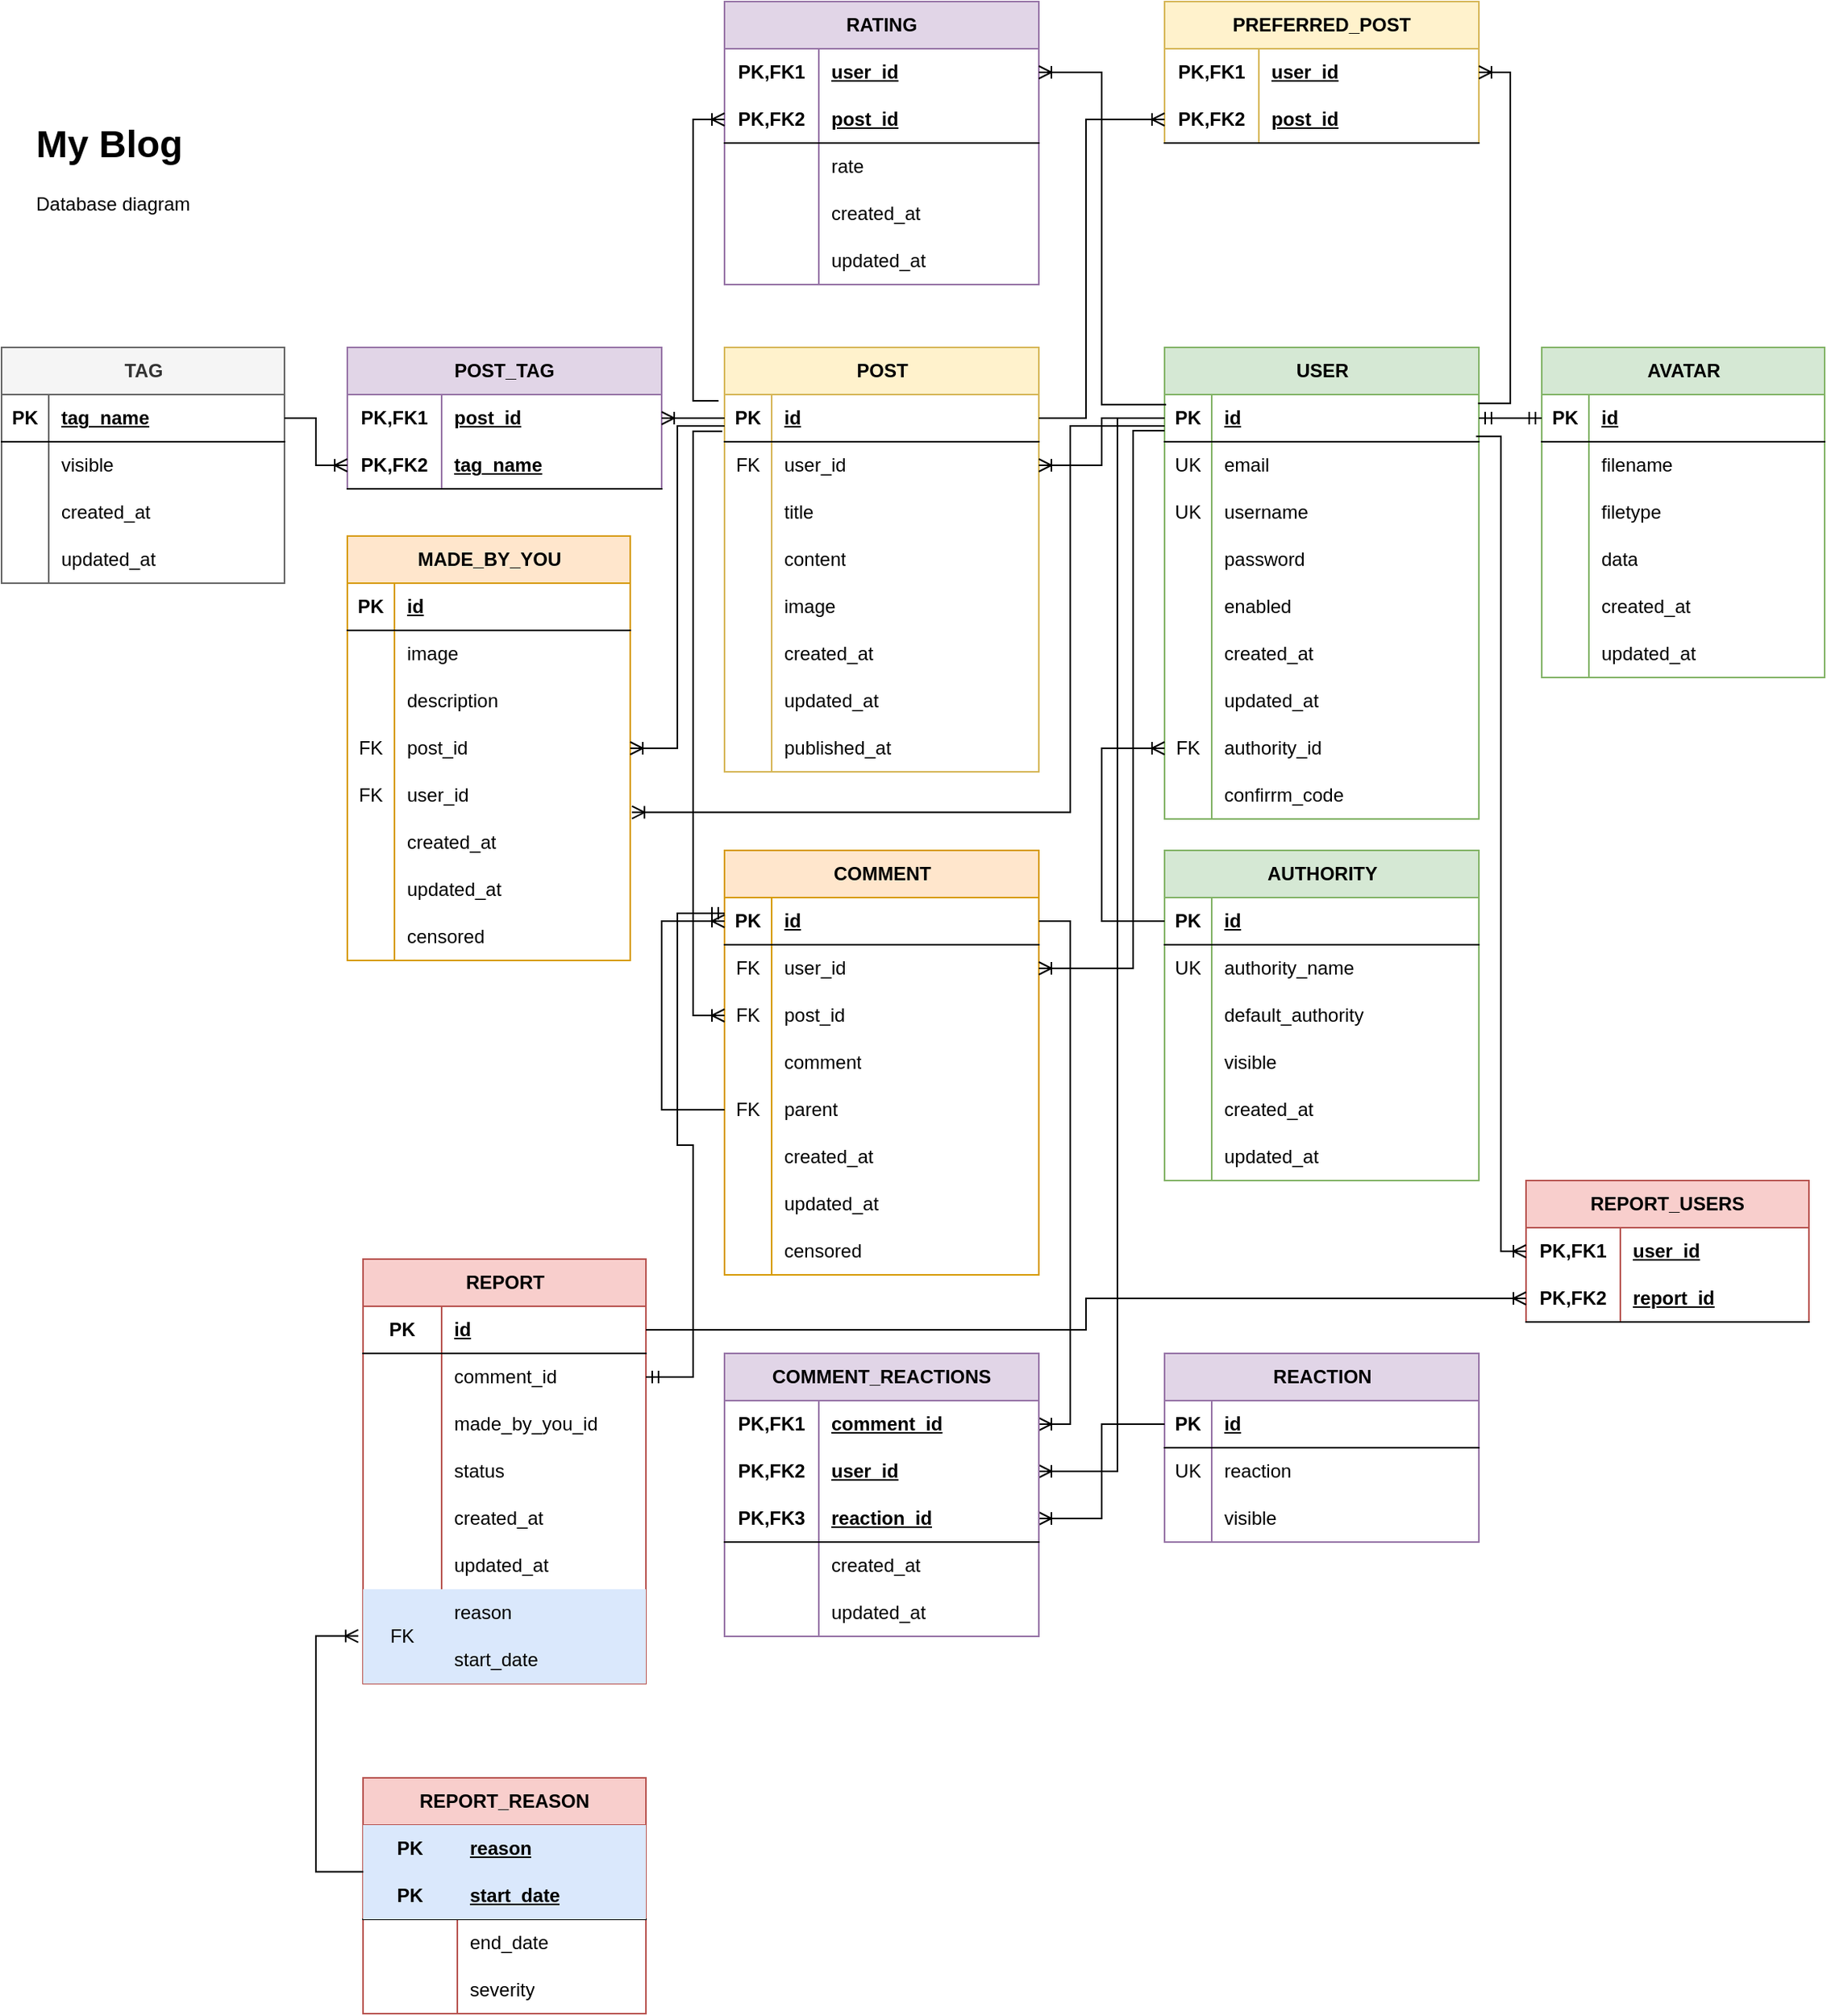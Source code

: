<mxfile version="24.7.17">
  <diagram name="Pagina-1" id="GgM5ExZl2X1ZwH6d2a9E">
    <mxGraphModel dx="1877" dy="1790" grid="1" gridSize="10" guides="1" tooltips="1" connect="1" arrows="1" fold="1" page="1" pageScale="1" pageWidth="827" pageHeight="1169" math="0" shadow="0">
      <root>
        <mxCell id="0" />
        <mxCell id="1" parent="0" />
        <mxCell id="7vbqlLDDYx7Kz6aNRk8y-1" value="&lt;h1 style=&quot;margin-top: 0px;&quot;&gt;My Blog&lt;/h1&gt;&lt;p&gt;Database diagram&lt;/p&gt;" style="text;html=1;whiteSpace=wrap;overflow=hidden;rounded=0;" parent="1" vertex="1">
          <mxGeometry x="-400" y="10" width="110" height="70" as="geometry" />
        </mxCell>
        <mxCell id="7vbqlLDDYx7Kz6aNRk8y-3" value="USER" style="shape=table;startSize=30;container=1;collapsible=1;childLayout=tableLayout;fixedRows=1;rowLines=0;fontStyle=1;align=center;resizeLast=1;html=1;fillColor=#d5e8d4;strokeColor=#82b366;" parent="1" vertex="1">
          <mxGeometry x="320" y="160" width="200" height="300" as="geometry" />
        </mxCell>
        <mxCell id="7vbqlLDDYx7Kz6aNRk8y-4" value="" style="shape=tableRow;horizontal=0;startSize=0;swimlaneHead=0;swimlaneBody=0;fillColor=none;collapsible=0;dropTarget=0;points=[[0,0.5],[1,0.5]];portConstraint=eastwest;top=0;left=0;right=0;bottom=1;" parent="7vbqlLDDYx7Kz6aNRk8y-3" vertex="1">
          <mxGeometry y="30" width="200" height="30" as="geometry" />
        </mxCell>
        <mxCell id="7vbqlLDDYx7Kz6aNRk8y-5" value="PK" style="shape=partialRectangle;connectable=0;fillColor=none;top=0;left=0;bottom=0;right=0;fontStyle=1;overflow=hidden;whiteSpace=wrap;html=1;" parent="7vbqlLDDYx7Kz6aNRk8y-4" vertex="1">
          <mxGeometry width="30" height="30" as="geometry">
            <mxRectangle width="30" height="30" as="alternateBounds" />
          </mxGeometry>
        </mxCell>
        <mxCell id="7vbqlLDDYx7Kz6aNRk8y-6" value="id" style="shape=partialRectangle;connectable=0;fillColor=none;top=0;left=0;bottom=0;right=0;align=left;spacingLeft=6;fontStyle=5;overflow=hidden;whiteSpace=wrap;html=1;" parent="7vbqlLDDYx7Kz6aNRk8y-4" vertex="1">
          <mxGeometry x="30" width="170" height="30" as="geometry">
            <mxRectangle width="170" height="30" as="alternateBounds" />
          </mxGeometry>
        </mxCell>
        <mxCell id="7vbqlLDDYx7Kz6aNRk8y-7" value="" style="shape=tableRow;horizontal=0;startSize=0;swimlaneHead=0;swimlaneBody=0;fillColor=none;collapsible=0;dropTarget=0;points=[[0,0.5],[1,0.5]];portConstraint=eastwest;top=0;left=0;right=0;bottom=0;" parent="7vbqlLDDYx7Kz6aNRk8y-3" vertex="1">
          <mxGeometry y="60" width="200" height="30" as="geometry" />
        </mxCell>
        <mxCell id="7vbqlLDDYx7Kz6aNRk8y-8" value="UK" style="shape=partialRectangle;connectable=0;fillColor=none;top=0;left=0;bottom=0;right=0;editable=1;overflow=hidden;whiteSpace=wrap;html=1;" parent="7vbqlLDDYx7Kz6aNRk8y-7" vertex="1">
          <mxGeometry width="30" height="30" as="geometry">
            <mxRectangle width="30" height="30" as="alternateBounds" />
          </mxGeometry>
        </mxCell>
        <mxCell id="7vbqlLDDYx7Kz6aNRk8y-9" value="email" style="shape=partialRectangle;connectable=0;fillColor=none;top=0;left=0;bottom=0;right=0;align=left;spacingLeft=6;overflow=hidden;whiteSpace=wrap;html=1;" parent="7vbqlLDDYx7Kz6aNRk8y-7" vertex="1">
          <mxGeometry x="30" width="170" height="30" as="geometry">
            <mxRectangle width="170" height="30" as="alternateBounds" />
          </mxGeometry>
        </mxCell>
        <mxCell id="7vbqlLDDYx7Kz6aNRk8y-10" value="" style="shape=tableRow;horizontal=0;startSize=0;swimlaneHead=0;swimlaneBody=0;fillColor=none;collapsible=0;dropTarget=0;points=[[0,0.5],[1,0.5]];portConstraint=eastwest;top=0;left=0;right=0;bottom=0;" parent="7vbqlLDDYx7Kz6aNRk8y-3" vertex="1">
          <mxGeometry y="90" width="200" height="30" as="geometry" />
        </mxCell>
        <mxCell id="7vbqlLDDYx7Kz6aNRk8y-11" value="UK" style="shape=partialRectangle;connectable=0;fillColor=none;top=0;left=0;bottom=0;right=0;editable=1;overflow=hidden;whiteSpace=wrap;html=1;" parent="7vbqlLDDYx7Kz6aNRk8y-10" vertex="1">
          <mxGeometry width="30" height="30" as="geometry">
            <mxRectangle width="30" height="30" as="alternateBounds" />
          </mxGeometry>
        </mxCell>
        <mxCell id="7vbqlLDDYx7Kz6aNRk8y-12" value="username" style="shape=partialRectangle;connectable=0;fillColor=none;top=0;left=0;bottom=0;right=0;align=left;spacingLeft=6;overflow=hidden;whiteSpace=wrap;html=1;" parent="7vbqlLDDYx7Kz6aNRk8y-10" vertex="1">
          <mxGeometry x="30" width="170" height="30" as="geometry">
            <mxRectangle width="170" height="30" as="alternateBounds" />
          </mxGeometry>
        </mxCell>
        <mxCell id="7vbqlLDDYx7Kz6aNRk8y-13" value="" style="shape=tableRow;horizontal=0;startSize=0;swimlaneHead=0;swimlaneBody=0;fillColor=none;collapsible=0;dropTarget=0;points=[[0,0.5],[1,0.5]];portConstraint=eastwest;top=0;left=0;right=0;bottom=0;" parent="7vbqlLDDYx7Kz6aNRk8y-3" vertex="1">
          <mxGeometry y="120" width="200" height="30" as="geometry" />
        </mxCell>
        <mxCell id="7vbqlLDDYx7Kz6aNRk8y-14" value="" style="shape=partialRectangle;connectable=0;fillColor=none;top=0;left=0;bottom=0;right=0;editable=1;overflow=hidden;whiteSpace=wrap;html=1;" parent="7vbqlLDDYx7Kz6aNRk8y-13" vertex="1">
          <mxGeometry width="30" height="30" as="geometry">
            <mxRectangle width="30" height="30" as="alternateBounds" />
          </mxGeometry>
        </mxCell>
        <mxCell id="7vbqlLDDYx7Kz6aNRk8y-15" value="password" style="shape=partialRectangle;connectable=0;fillColor=none;top=0;left=0;bottom=0;right=0;align=left;spacingLeft=6;overflow=hidden;whiteSpace=wrap;html=1;" parent="7vbqlLDDYx7Kz6aNRk8y-13" vertex="1">
          <mxGeometry x="30" width="170" height="30" as="geometry">
            <mxRectangle width="170" height="30" as="alternateBounds" />
          </mxGeometry>
        </mxCell>
        <mxCell id="7vbqlLDDYx7Kz6aNRk8y-16" style="shape=tableRow;horizontal=0;startSize=0;swimlaneHead=0;swimlaneBody=0;fillColor=none;collapsible=0;dropTarget=0;points=[[0,0.5],[1,0.5]];portConstraint=eastwest;top=0;left=0;right=0;bottom=0;" parent="7vbqlLDDYx7Kz6aNRk8y-3" vertex="1">
          <mxGeometry y="150" width="200" height="30" as="geometry" />
        </mxCell>
        <mxCell id="7vbqlLDDYx7Kz6aNRk8y-17" style="shape=partialRectangle;connectable=0;fillColor=none;top=0;left=0;bottom=0;right=0;editable=1;overflow=hidden;whiteSpace=wrap;html=1;" parent="7vbqlLDDYx7Kz6aNRk8y-16" vertex="1">
          <mxGeometry width="30" height="30" as="geometry">
            <mxRectangle width="30" height="30" as="alternateBounds" />
          </mxGeometry>
        </mxCell>
        <mxCell id="7vbqlLDDYx7Kz6aNRk8y-18" value="enabled" style="shape=partialRectangle;connectable=0;fillColor=none;top=0;left=0;bottom=0;right=0;align=left;spacingLeft=6;overflow=hidden;whiteSpace=wrap;html=1;" parent="7vbqlLDDYx7Kz6aNRk8y-16" vertex="1">
          <mxGeometry x="30" width="170" height="30" as="geometry">
            <mxRectangle width="170" height="30" as="alternateBounds" />
          </mxGeometry>
        </mxCell>
        <mxCell id="7vbqlLDDYx7Kz6aNRk8y-22" style="shape=tableRow;horizontal=0;startSize=0;swimlaneHead=0;swimlaneBody=0;fillColor=none;collapsible=0;dropTarget=0;points=[[0,0.5],[1,0.5]];portConstraint=eastwest;top=0;left=0;right=0;bottom=0;" parent="7vbqlLDDYx7Kz6aNRk8y-3" vertex="1">
          <mxGeometry y="180" width="200" height="30" as="geometry" />
        </mxCell>
        <mxCell id="7vbqlLDDYx7Kz6aNRk8y-23" style="shape=partialRectangle;connectable=0;fillColor=none;top=0;left=0;bottom=0;right=0;editable=1;overflow=hidden;whiteSpace=wrap;html=1;" parent="7vbqlLDDYx7Kz6aNRk8y-22" vertex="1">
          <mxGeometry width="30" height="30" as="geometry">
            <mxRectangle width="30" height="30" as="alternateBounds" />
          </mxGeometry>
        </mxCell>
        <mxCell id="7vbqlLDDYx7Kz6aNRk8y-24" value="created_at" style="shape=partialRectangle;connectable=0;fillColor=none;top=0;left=0;bottom=0;right=0;align=left;spacingLeft=6;overflow=hidden;whiteSpace=wrap;html=1;" parent="7vbqlLDDYx7Kz6aNRk8y-22" vertex="1">
          <mxGeometry x="30" width="170" height="30" as="geometry">
            <mxRectangle width="170" height="30" as="alternateBounds" />
          </mxGeometry>
        </mxCell>
        <mxCell id="7vbqlLDDYx7Kz6aNRk8y-19" style="shape=tableRow;horizontal=0;startSize=0;swimlaneHead=0;swimlaneBody=0;fillColor=none;collapsible=0;dropTarget=0;points=[[0,0.5],[1,0.5]];portConstraint=eastwest;top=0;left=0;right=0;bottom=0;" parent="7vbqlLDDYx7Kz6aNRk8y-3" vertex="1">
          <mxGeometry y="210" width="200" height="30" as="geometry" />
        </mxCell>
        <mxCell id="7vbqlLDDYx7Kz6aNRk8y-20" style="shape=partialRectangle;connectable=0;fillColor=none;top=0;left=0;bottom=0;right=0;editable=1;overflow=hidden;whiteSpace=wrap;html=1;" parent="7vbqlLDDYx7Kz6aNRk8y-19" vertex="1">
          <mxGeometry width="30" height="30" as="geometry">
            <mxRectangle width="30" height="30" as="alternateBounds" />
          </mxGeometry>
        </mxCell>
        <mxCell id="7vbqlLDDYx7Kz6aNRk8y-21" value="updated_at" style="shape=partialRectangle;connectable=0;fillColor=none;top=0;left=0;bottom=0;right=0;align=left;spacingLeft=6;overflow=hidden;whiteSpace=wrap;html=1;" parent="7vbqlLDDYx7Kz6aNRk8y-19" vertex="1">
          <mxGeometry x="30" width="170" height="30" as="geometry">
            <mxRectangle width="170" height="30" as="alternateBounds" />
          </mxGeometry>
        </mxCell>
        <mxCell id="7vbqlLDDYx7Kz6aNRk8y-41" style="shape=tableRow;horizontal=0;startSize=0;swimlaneHead=0;swimlaneBody=0;fillColor=none;collapsible=0;dropTarget=0;points=[[0,0.5],[1,0.5]];portConstraint=eastwest;top=0;left=0;right=0;bottom=0;" parent="7vbqlLDDYx7Kz6aNRk8y-3" vertex="1">
          <mxGeometry y="240" width="200" height="30" as="geometry" />
        </mxCell>
        <mxCell id="7vbqlLDDYx7Kz6aNRk8y-42" value="FK" style="shape=partialRectangle;connectable=0;fillColor=none;top=0;left=0;bottom=0;right=0;editable=1;overflow=hidden;whiteSpace=wrap;html=1;" parent="7vbqlLDDYx7Kz6aNRk8y-41" vertex="1">
          <mxGeometry width="30" height="30" as="geometry">
            <mxRectangle width="30" height="30" as="alternateBounds" />
          </mxGeometry>
        </mxCell>
        <mxCell id="7vbqlLDDYx7Kz6aNRk8y-43" value="authority_id" style="shape=partialRectangle;connectable=0;fillColor=none;top=0;left=0;bottom=0;right=0;align=left;spacingLeft=6;overflow=hidden;whiteSpace=wrap;html=1;" parent="7vbqlLDDYx7Kz6aNRk8y-41" vertex="1">
          <mxGeometry x="30" width="170" height="30" as="geometry">
            <mxRectangle width="170" height="30" as="alternateBounds" />
          </mxGeometry>
        </mxCell>
        <mxCell id="-_JWWsdpSFd9r6Gc9TT--70" style="shape=tableRow;horizontal=0;startSize=0;swimlaneHead=0;swimlaneBody=0;fillColor=none;collapsible=0;dropTarget=0;points=[[0,0.5],[1,0.5]];portConstraint=eastwest;top=0;left=0;right=0;bottom=0;" parent="7vbqlLDDYx7Kz6aNRk8y-3" vertex="1">
          <mxGeometry y="270" width="200" height="30" as="geometry" />
        </mxCell>
        <mxCell id="-_JWWsdpSFd9r6Gc9TT--71" style="shape=partialRectangle;connectable=0;fillColor=none;top=0;left=0;bottom=0;right=0;editable=1;overflow=hidden;whiteSpace=wrap;html=1;" parent="-_JWWsdpSFd9r6Gc9TT--70" vertex="1">
          <mxGeometry width="30" height="30" as="geometry">
            <mxRectangle width="30" height="30" as="alternateBounds" />
          </mxGeometry>
        </mxCell>
        <mxCell id="-_JWWsdpSFd9r6Gc9TT--72" value="confirrm_code" style="shape=partialRectangle;connectable=0;fillColor=none;top=0;left=0;bottom=0;right=0;align=left;spacingLeft=6;overflow=hidden;whiteSpace=wrap;html=1;" parent="-_JWWsdpSFd9r6Gc9TT--70" vertex="1">
          <mxGeometry x="30" width="170" height="30" as="geometry">
            <mxRectangle width="170" height="30" as="alternateBounds" />
          </mxGeometry>
        </mxCell>
        <mxCell id="7vbqlLDDYx7Kz6aNRk8y-25" value="AUTHORITY" style="shape=table;startSize=30;container=1;collapsible=1;childLayout=tableLayout;fixedRows=1;rowLines=0;fontStyle=1;align=center;resizeLast=1;html=1;fillColor=#d5e8d4;strokeColor=#82b366;" parent="1" vertex="1">
          <mxGeometry x="320" y="480" width="200" height="210" as="geometry" />
        </mxCell>
        <mxCell id="7vbqlLDDYx7Kz6aNRk8y-26" value="" style="shape=tableRow;horizontal=0;startSize=0;swimlaneHead=0;swimlaneBody=0;fillColor=none;collapsible=0;dropTarget=0;points=[[0,0.5],[1,0.5]];portConstraint=eastwest;top=0;left=0;right=0;bottom=1;" parent="7vbqlLDDYx7Kz6aNRk8y-25" vertex="1">
          <mxGeometry y="30" width="200" height="30" as="geometry" />
        </mxCell>
        <mxCell id="7vbqlLDDYx7Kz6aNRk8y-27" value="PK" style="shape=partialRectangle;connectable=0;fillColor=none;top=0;left=0;bottom=0;right=0;fontStyle=1;overflow=hidden;whiteSpace=wrap;html=1;" parent="7vbqlLDDYx7Kz6aNRk8y-26" vertex="1">
          <mxGeometry width="30" height="30" as="geometry">
            <mxRectangle width="30" height="30" as="alternateBounds" />
          </mxGeometry>
        </mxCell>
        <mxCell id="7vbqlLDDYx7Kz6aNRk8y-28" value="id" style="shape=partialRectangle;connectable=0;fillColor=none;top=0;left=0;bottom=0;right=0;align=left;spacingLeft=6;fontStyle=5;overflow=hidden;whiteSpace=wrap;html=1;" parent="7vbqlLDDYx7Kz6aNRk8y-26" vertex="1">
          <mxGeometry x="30" width="170" height="30" as="geometry">
            <mxRectangle width="170" height="30" as="alternateBounds" />
          </mxGeometry>
        </mxCell>
        <mxCell id="7vbqlLDDYx7Kz6aNRk8y-29" value="" style="shape=tableRow;horizontal=0;startSize=0;swimlaneHead=0;swimlaneBody=0;fillColor=none;collapsible=0;dropTarget=0;points=[[0,0.5],[1,0.5]];portConstraint=eastwest;top=0;left=0;right=0;bottom=0;" parent="7vbqlLDDYx7Kz6aNRk8y-25" vertex="1">
          <mxGeometry y="60" width="200" height="30" as="geometry" />
        </mxCell>
        <mxCell id="7vbqlLDDYx7Kz6aNRk8y-30" value="UK" style="shape=partialRectangle;connectable=0;fillColor=none;top=0;left=0;bottom=0;right=0;editable=1;overflow=hidden;whiteSpace=wrap;html=1;" parent="7vbqlLDDYx7Kz6aNRk8y-29" vertex="1">
          <mxGeometry width="30" height="30" as="geometry">
            <mxRectangle width="30" height="30" as="alternateBounds" />
          </mxGeometry>
        </mxCell>
        <mxCell id="7vbqlLDDYx7Kz6aNRk8y-31" value="authority_name" style="shape=partialRectangle;connectable=0;fillColor=none;top=0;left=0;bottom=0;right=0;align=left;spacingLeft=6;overflow=hidden;whiteSpace=wrap;html=1;" parent="7vbqlLDDYx7Kz6aNRk8y-29" vertex="1">
          <mxGeometry x="30" width="170" height="30" as="geometry">
            <mxRectangle width="170" height="30" as="alternateBounds" />
          </mxGeometry>
        </mxCell>
        <mxCell id="7vbqlLDDYx7Kz6aNRk8y-32" value="" style="shape=tableRow;horizontal=0;startSize=0;swimlaneHead=0;swimlaneBody=0;fillColor=none;collapsible=0;dropTarget=0;points=[[0,0.5],[1,0.5]];portConstraint=eastwest;top=0;left=0;right=0;bottom=0;" parent="7vbqlLDDYx7Kz6aNRk8y-25" vertex="1">
          <mxGeometry y="90" width="200" height="30" as="geometry" />
        </mxCell>
        <mxCell id="7vbqlLDDYx7Kz6aNRk8y-33" value="" style="shape=partialRectangle;connectable=0;fillColor=none;top=0;left=0;bottom=0;right=0;editable=1;overflow=hidden;whiteSpace=wrap;html=1;" parent="7vbqlLDDYx7Kz6aNRk8y-32" vertex="1">
          <mxGeometry width="30" height="30" as="geometry">
            <mxRectangle width="30" height="30" as="alternateBounds" />
          </mxGeometry>
        </mxCell>
        <mxCell id="7vbqlLDDYx7Kz6aNRk8y-34" value="default_authority" style="shape=partialRectangle;connectable=0;fillColor=none;top=0;left=0;bottom=0;right=0;align=left;spacingLeft=6;overflow=hidden;whiteSpace=wrap;html=1;" parent="7vbqlLDDYx7Kz6aNRk8y-32" vertex="1">
          <mxGeometry x="30" width="170" height="30" as="geometry">
            <mxRectangle width="170" height="30" as="alternateBounds" />
          </mxGeometry>
        </mxCell>
        <mxCell id="7vbqlLDDYx7Kz6aNRk8y-38" style="shape=tableRow;horizontal=0;startSize=0;swimlaneHead=0;swimlaneBody=0;fillColor=none;collapsible=0;dropTarget=0;points=[[0,0.5],[1,0.5]];portConstraint=eastwest;top=0;left=0;right=0;bottom=0;" parent="7vbqlLDDYx7Kz6aNRk8y-25" vertex="1">
          <mxGeometry y="120" width="200" height="30" as="geometry" />
        </mxCell>
        <mxCell id="7vbqlLDDYx7Kz6aNRk8y-39" style="shape=partialRectangle;connectable=0;fillColor=none;top=0;left=0;bottom=0;right=0;editable=1;overflow=hidden;whiteSpace=wrap;html=1;" parent="7vbqlLDDYx7Kz6aNRk8y-38" vertex="1">
          <mxGeometry width="30" height="30" as="geometry">
            <mxRectangle width="30" height="30" as="alternateBounds" />
          </mxGeometry>
        </mxCell>
        <mxCell id="7vbqlLDDYx7Kz6aNRk8y-40" value="visible" style="shape=partialRectangle;connectable=0;fillColor=none;top=0;left=0;bottom=0;right=0;align=left;spacingLeft=6;overflow=hidden;whiteSpace=wrap;html=1;" parent="7vbqlLDDYx7Kz6aNRk8y-38" vertex="1">
          <mxGeometry x="30" width="170" height="30" as="geometry">
            <mxRectangle width="170" height="30" as="alternateBounds" />
          </mxGeometry>
        </mxCell>
        <mxCell id="7vbqlLDDYx7Kz6aNRk8y-59" style="shape=tableRow;horizontal=0;startSize=0;swimlaneHead=0;swimlaneBody=0;fillColor=none;collapsible=0;dropTarget=0;points=[[0,0.5],[1,0.5]];portConstraint=eastwest;top=0;left=0;right=0;bottom=0;" parent="7vbqlLDDYx7Kz6aNRk8y-25" vertex="1">
          <mxGeometry y="150" width="200" height="30" as="geometry" />
        </mxCell>
        <mxCell id="7vbqlLDDYx7Kz6aNRk8y-60" style="shape=partialRectangle;connectable=0;fillColor=none;top=0;left=0;bottom=0;right=0;editable=1;overflow=hidden;whiteSpace=wrap;html=1;" parent="7vbqlLDDYx7Kz6aNRk8y-59" vertex="1">
          <mxGeometry width="30" height="30" as="geometry">
            <mxRectangle width="30" height="30" as="alternateBounds" />
          </mxGeometry>
        </mxCell>
        <mxCell id="7vbqlLDDYx7Kz6aNRk8y-61" value="created_at" style="shape=partialRectangle;connectable=0;fillColor=none;top=0;left=0;bottom=0;right=0;align=left;spacingLeft=6;overflow=hidden;whiteSpace=wrap;html=1;" parent="7vbqlLDDYx7Kz6aNRk8y-59" vertex="1">
          <mxGeometry x="30" width="170" height="30" as="geometry">
            <mxRectangle width="170" height="30" as="alternateBounds" />
          </mxGeometry>
        </mxCell>
        <mxCell id="7vbqlLDDYx7Kz6aNRk8y-62" style="shape=tableRow;horizontal=0;startSize=0;swimlaneHead=0;swimlaneBody=0;fillColor=none;collapsible=0;dropTarget=0;points=[[0,0.5],[1,0.5]];portConstraint=eastwest;top=0;left=0;right=0;bottom=0;" parent="7vbqlLDDYx7Kz6aNRk8y-25" vertex="1">
          <mxGeometry y="180" width="200" height="30" as="geometry" />
        </mxCell>
        <mxCell id="7vbqlLDDYx7Kz6aNRk8y-63" style="shape=partialRectangle;connectable=0;fillColor=none;top=0;left=0;bottom=0;right=0;editable=1;overflow=hidden;whiteSpace=wrap;html=1;" parent="7vbqlLDDYx7Kz6aNRk8y-62" vertex="1">
          <mxGeometry width="30" height="30" as="geometry">
            <mxRectangle width="30" height="30" as="alternateBounds" />
          </mxGeometry>
        </mxCell>
        <mxCell id="7vbqlLDDYx7Kz6aNRk8y-64" value="updated_at" style="shape=partialRectangle;connectable=0;fillColor=none;top=0;left=0;bottom=0;right=0;align=left;spacingLeft=6;overflow=hidden;whiteSpace=wrap;html=1;" parent="7vbqlLDDYx7Kz6aNRk8y-62" vertex="1">
          <mxGeometry x="30" width="170" height="30" as="geometry">
            <mxRectangle width="170" height="30" as="alternateBounds" />
          </mxGeometry>
        </mxCell>
        <mxCell id="7vbqlLDDYx7Kz6aNRk8y-44" value="" style="edgeStyle=elbowEdgeStyle;fontSize=12;html=1;endArrow=ERoneToMany;rounded=0;entryX=0;entryY=0.5;entryDx=0;entryDy=0;exitX=0;exitY=0.5;exitDx=0;exitDy=0;" parent="1" source="7vbqlLDDYx7Kz6aNRk8y-26" target="7vbqlLDDYx7Kz6aNRk8y-41" edge="1">
          <mxGeometry width="100" height="100" relative="1" as="geometry">
            <mxPoint x="150" y="520" as="sourcePoint" />
            <mxPoint x="250" y="420" as="targetPoint" />
            <Array as="points">
              <mxPoint x="280" y="480" />
            </Array>
          </mxGeometry>
        </mxCell>
        <mxCell id="7vbqlLDDYx7Kz6aNRk8y-45" value="AVATAR" style="shape=table;startSize=30;container=1;collapsible=1;childLayout=tableLayout;fixedRows=1;rowLines=0;fontStyle=1;align=center;resizeLast=1;html=1;fillColor=#d5e8d4;strokeColor=#82b366;" parent="1" vertex="1">
          <mxGeometry x="560" y="160" width="180" height="210" as="geometry" />
        </mxCell>
        <mxCell id="7vbqlLDDYx7Kz6aNRk8y-46" value="" style="shape=tableRow;horizontal=0;startSize=0;swimlaneHead=0;swimlaneBody=0;fillColor=none;collapsible=0;dropTarget=0;points=[[0,0.5],[1,0.5]];portConstraint=eastwest;top=0;left=0;right=0;bottom=1;" parent="7vbqlLDDYx7Kz6aNRk8y-45" vertex="1">
          <mxGeometry y="30" width="180" height="30" as="geometry" />
        </mxCell>
        <mxCell id="7vbqlLDDYx7Kz6aNRk8y-47" value="PK" style="shape=partialRectangle;connectable=0;fillColor=none;top=0;left=0;bottom=0;right=0;fontStyle=1;overflow=hidden;whiteSpace=wrap;html=1;" parent="7vbqlLDDYx7Kz6aNRk8y-46" vertex="1">
          <mxGeometry width="30" height="30" as="geometry">
            <mxRectangle width="30" height="30" as="alternateBounds" />
          </mxGeometry>
        </mxCell>
        <mxCell id="7vbqlLDDYx7Kz6aNRk8y-48" value="id" style="shape=partialRectangle;connectable=0;fillColor=none;top=0;left=0;bottom=0;right=0;align=left;spacingLeft=6;fontStyle=5;overflow=hidden;whiteSpace=wrap;html=1;" parent="7vbqlLDDYx7Kz6aNRk8y-46" vertex="1">
          <mxGeometry x="30" width="150" height="30" as="geometry">
            <mxRectangle width="150" height="30" as="alternateBounds" />
          </mxGeometry>
        </mxCell>
        <mxCell id="7vbqlLDDYx7Kz6aNRk8y-49" value="" style="shape=tableRow;horizontal=0;startSize=0;swimlaneHead=0;swimlaneBody=0;fillColor=none;collapsible=0;dropTarget=0;points=[[0,0.5],[1,0.5]];portConstraint=eastwest;top=0;left=0;right=0;bottom=0;" parent="7vbqlLDDYx7Kz6aNRk8y-45" vertex="1">
          <mxGeometry y="60" width="180" height="30" as="geometry" />
        </mxCell>
        <mxCell id="7vbqlLDDYx7Kz6aNRk8y-50" value="" style="shape=partialRectangle;connectable=0;fillColor=none;top=0;left=0;bottom=0;right=0;editable=1;overflow=hidden;whiteSpace=wrap;html=1;" parent="7vbqlLDDYx7Kz6aNRk8y-49" vertex="1">
          <mxGeometry width="30" height="30" as="geometry">
            <mxRectangle width="30" height="30" as="alternateBounds" />
          </mxGeometry>
        </mxCell>
        <mxCell id="7vbqlLDDYx7Kz6aNRk8y-51" value="filename" style="shape=partialRectangle;connectable=0;fillColor=none;top=0;left=0;bottom=0;right=0;align=left;spacingLeft=6;overflow=hidden;whiteSpace=wrap;html=1;" parent="7vbqlLDDYx7Kz6aNRk8y-49" vertex="1">
          <mxGeometry x="30" width="150" height="30" as="geometry">
            <mxRectangle width="150" height="30" as="alternateBounds" />
          </mxGeometry>
        </mxCell>
        <mxCell id="7vbqlLDDYx7Kz6aNRk8y-52" value="" style="shape=tableRow;horizontal=0;startSize=0;swimlaneHead=0;swimlaneBody=0;fillColor=none;collapsible=0;dropTarget=0;points=[[0,0.5],[1,0.5]];portConstraint=eastwest;top=0;left=0;right=0;bottom=0;" parent="7vbqlLDDYx7Kz6aNRk8y-45" vertex="1">
          <mxGeometry y="90" width="180" height="30" as="geometry" />
        </mxCell>
        <mxCell id="7vbqlLDDYx7Kz6aNRk8y-53" value="" style="shape=partialRectangle;connectable=0;fillColor=none;top=0;left=0;bottom=0;right=0;editable=1;overflow=hidden;whiteSpace=wrap;html=1;" parent="7vbqlLDDYx7Kz6aNRk8y-52" vertex="1">
          <mxGeometry width="30" height="30" as="geometry">
            <mxRectangle width="30" height="30" as="alternateBounds" />
          </mxGeometry>
        </mxCell>
        <mxCell id="7vbqlLDDYx7Kz6aNRk8y-54" value="filetype" style="shape=partialRectangle;connectable=0;fillColor=none;top=0;left=0;bottom=0;right=0;align=left;spacingLeft=6;overflow=hidden;whiteSpace=wrap;html=1;" parent="7vbqlLDDYx7Kz6aNRk8y-52" vertex="1">
          <mxGeometry x="30" width="150" height="30" as="geometry">
            <mxRectangle width="150" height="30" as="alternateBounds" />
          </mxGeometry>
        </mxCell>
        <mxCell id="7vbqlLDDYx7Kz6aNRk8y-55" value="" style="shape=tableRow;horizontal=0;startSize=0;swimlaneHead=0;swimlaneBody=0;fillColor=none;collapsible=0;dropTarget=0;points=[[0,0.5],[1,0.5]];portConstraint=eastwest;top=0;left=0;right=0;bottom=0;" parent="7vbqlLDDYx7Kz6aNRk8y-45" vertex="1">
          <mxGeometry y="120" width="180" height="30" as="geometry" />
        </mxCell>
        <mxCell id="7vbqlLDDYx7Kz6aNRk8y-56" value="" style="shape=partialRectangle;connectable=0;fillColor=none;top=0;left=0;bottom=0;right=0;editable=1;overflow=hidden;whiteSpace=wrap;html=1;" parent="7vbqlLDDYx7Kz6aNRk8y-55" vertex="1">
          <mxGeometry width="30" height="30" as="geometry">
            <mxRectangle width="30" height="30" as="alternateBounds" />
          </mxGeometry>
        </mxCell>
        <mxCell id="7vbqlLDDYx7Kz6aNRk8y-57" value="data" style="shape=partialRectangle;connectable=0;fillColor=none;top=0;left=0;bottom=0;right=0;align=left;spacingLeft=6;overflow=hidden;whiteSpace=wrap;html=1;" parent="7vbqlLDDYx7Kz6aNRk8y-55" vertex="1">
          <mxGeometry x="30" width="150" height="30" as="geometry">
            <mxRectangle width="150" height="30" as="alternateBounds" />
          </mxGeometry>
        </mxCell>
        <mxCell id="7vbqlLDDYx7Kz6aNRk8y-65" style="shape=tableRow;horizontal=0;startSize=0;swimlaneHead=0;swimlaneBody=0;fillColor=none;collapsible=0;dropTarget=0;points=[[0,0.5],[1,0.5]];portConstraint=eastwest;top=0;left=0;right=0;bottom=0;" parent="7vbqlLDDYx7Kz6aNRk8y-45" vertex="1">
          <mxGeometry y="150" width="180" height="30" as="geometry" />
        </mxCell>
        <mxCell id="7vbqlLDDYx7Kz6aNRk8y-66" style="shape=partialRectangle;connectable=0;fillColor=none;top=0;left=0;bottom=0;right=0;editable=1;overflow=hidden;whiteSpace=wrap;html=1;" parent="7vbqlLDDYx7Kz6aNRk8y-65" vertex="1">
          <mxGeometry width="30" height="30" as="geometry">
            <mxRectangle width="30" height="30" as="alternateBounds" />
          </mxGeometry>
        </mxCell>
        <mxCell id="7vbqlLDDYx7Kz6aNRk8y-67" value="created_at" style="shape=partialRectangle;connectable=0;fillColor=none;top=0;left=0;bottom=0;right=0;align=left;spacingLeft=6;overflow=hidden;whiteSpace=wrap;html=1;" parent="7vbqlLDDYx7Kz6aNRk8y-65" vertex="1">
          <mxGeometry x="30" width="150" height="30" as="geometry">
            <mxRectangle width="150" height="30" as="alternateBounds" />
          </mxGeometry>
        </mxCell>
        <mxCell id="7vbqlLDDYx7Kz6aNRk8y-68" style="shape=tableRow;horizontal=0;startSize=0;swimlaneHead=0;swimlaneBody=0;fillColor=none;collapsible=0;dropTarget=0;points=[[0,0.5],[1,0.5]];portConstraint=eastwest;top=0;left=0;right=0;bottom=0;" parent="7vbqlLDDYx7Kz6aNRk8y-45" vertex="1">
          <mxGeometry y="180" width="180" height="30" as="geometry" />
        </mxCell>
        <mxCell id="7vbqlLDDYx7Kz6aNRk8y-69" style="shape=partialRectangle;connectable=0;fillColor=none;top=0;left=0;bottom=0;right=0;editable=1;overflow=hidden;whiteSpace=wrap;html=1;" parent="7vbqlLDDYx7Kz6aNRk8y-68" vertex="1">
          <mxGeometry width="30" height="30" as="geometry">
            <mxRectangle width="30" height="30" as="alternateBounds" />
          </mxGeometry>
        </mxCell>
        <mxCell id="7vbqlLDDYx7Kz6aNRk8y-70" value="updated_at" style="shape=partialRectangle;connectable=0;fillColor=none;top=0;left=0;bottom=0;right=0;align=left;spacingLeft=6;overflow=hidden;whiteSpace=wrap;html=1;" parent="7vbqlLDDYx7Kz6aNRk8y-68" vertex="1">
          <mxGeometry x="30" width="150" height="30" as="geometry">
            <mxRectangle width="150" height="30" as="alternateBounds" />
          </mxGeometry>
        </mxCell>
        <mxCell id="7vbqlLDDYx7Kz6aNRk8y-58" value="" style="edgeStyle=entityRelationEdgeStyle;fontSize=12;html=1;endArrow=ERmandOne;startArrow=ERmandOne;rounded=0;entryX=0;entryY=0.5;entryDx=0;entryDy=0;exitX=1;exitY=0.5;exitDx=0;exitDy=0;" parent="1" source="7vbqlLDDYx7Kz6aNRk8y-4" target="7vbqlLDDYx7Kz6aNRk8y-46" edge="1">
          <mxGeometry width="100" height="100" relative="1" as="geometry">
            <mxPoint x="330" y="460" as="sourcePoint" />
            <mxPoint x="430" y="360" as="targetPoint" />
          </mxGeometry>
        </mxCell>
        <mxCell id="7vbqlLDDYx7Kz6aNRk8y-71" value="POST" style="shape=table;startSize=30;container=1;collapsible=1;childLayout=tableLayout;fixedRows=1;rowLines=0;fontStyle=1;align=center;resizeLast=1;html=1;fillColor=#fff2cc;strokeColor=#d6b656;" parent="1" vertex="1">
          <mxGeometry x="40" y="160" width="200" height="270" as="geometry" />
        </mxCell>
        <mxCell id="7vbqlLDDYx7Kz6aNRk8y-72" value="" style="shape=tableRow;horizontal=0;startSize=0;swimlaneHead=0;swimlaneBody=0;fillColor=none;collapsible=0;dropTarget=0;points=[[0,0.5],[1,0.5]];portConstraint=eastwest;top=0;left=0;right=0;bottom=1;" parent="7vbqlLDDYx7Kz6aNRk8y-71" vertex="1">
          <mxGeometry y="30" width="200" height="30" as="geometry" />
        </mxCell>
        <mxCell id="7vbqlLDDYx7Kz6aNRk8y-73" value="PK" style="shape=partialRectangle;connectable=0;fillColor=none;top=0;left=0;bottom=0;right=0;fontStyle=1;overflow=hidden;whiteSpace=wrap;html=1;" parent="7vbqlLDDYx7Kz6aNRk8y-72" vertex="1">
          <mxGeometry width="30" height="30" as="geometry">
            <mxRectangle width="30" height="30" as="alternateBounds" />
          </mxGeometry>
        </mxCell>
        <mxCell id="7vbqlLDDYx7Kz6aNRk8y-74" value="id" style="shape=partialRectangle;connectable=0;fillColor=none;top=0;left=0;bottom=0;right=0;align=left;spacingLeft=6;fontStyle=5;overflow=hidden;whiteSpace=wrap;html=1;" parent="7vbqlLDDYx7Kz6aNRk8y-72" vertex="1">
          <mxGeometry x="30" width="170" height="30" as="geometry">
            <mxRectangle width="170" height="30" as="alternateBounds" />
          </mxGeometry>
        </mxCell>
        <mxCell id="7vbqlLDDYx7Kz6aNRk8y-93" style="shape=tableRow;horizontal=0;startSize=0;swimlaneHead=0;swimlaneBody=0;fillColor=none;collapsible=0;dropTarget=0;points=[[0,0.5],[1,0.5]];portConstraint=eastwest;top=0;left=0;right=0;bottom=0;" parent="7vbqlLDDYx7Kz6aNRk8y-71" vertex="1">
          <mxGeometry y="60" width="200" height="30" as="geometry" />
        </mxCell>
        <mxCell id="7vbqlLDDYx7Kz6aNRk8y-94" value="FK" style="shape=partialRectangle;connectable=0;fillColor=none;top=0;left=0;bottom=0;right=0;editable=1;overflow=hidden;whiteSpace=wrap;html=1;" parent="7vbqlLDDYx7Kz6aNRk8y-93" vertex="1">
          <mxGeometry width="30" height="30" as="geometry">
            <mxRectangle width="30" height="30" as="alternateBounds" />
          </mxGeometry>
        </mxCell>
        <mxCell id="7vbqlLDDYx7Kz6aNRk8y-95" value="user_id" style="shape=partialRectangle;connectable=0;fillColor=none;top=0;left=0;bottom=0;right=0;align=left;spacingLeft=6;overflow=hidden;whiteSpace=wrap;html=1;" parent="7vbqlLDDYx7Kz6aNRk8y-93" vertex="1">
          <mxGeometry x="30" width="170" height="30" as="geometry">
            <mxRectangle width="170" height="30" as="alternateBounds" />
          </mxGeometry>
        </mxCell>
        <mxCell id="7vbqlLDDYx7Kz6aNRk8y-87" style="shape=tableRow;horizontal=0;startSize=0;swimlaneHead=0;swimlaneBody=0;fillColor=none;collapsible=0;dropTarget=0;points=[[0,0.5],[1,0.5]];portConstraint=eastwest;top=0;left=0;right=0;bottom=0;" parent="7vbqlLDDYx7Kz6aNRk8y-71" vertex="1">
          <mxGeometry y="90" width="200" height="30" as="geometry" />
        </mxCell>
        <mxCell id="7vbqlLDDYx7Kz6aNRk8y-88" style="shape=partialRectangle;connectable=0;fillColor=none;top=0;left=0;bottom=0;right=0;editable=1;overflow=hidden;whiteSpace=wrap;html=1;" parent="7vbqlLDDYx7Kz6aNRk8y-87" vertex="1">
          <mxGeometry width="30" height="30" as="geometry">
            <mxRectangle width="30" height="30" as="alternateBounds" />
          </mxGeometry>
        </mxCell>
        <mxCell id="7vbqlLDDYx7Kz6aNRk8y-89" value="title" style="shape=partialRectangle;connectable=0;fillColor=none;top=0;left=0;bottom=0;right=0;align=left;spacingLeft=6;overflow=hidden;whiteSpace=wrap;html=1;" parent="7vbqlLDDYx7Kz6aNRk8y-87" vertex="1">
          <mxGeometry x="30" width="170" height="30" as="geometry">
            <mxRectangle width="170" height="30" as="alternateBounds" />
          </mxGeometry>
        </mxCell>
        <mxCell id="7vbqlLDDYx7Kz6aNRk8y-75" value="" style="shape=tableRow;horizontal=0;startSize=0;swimlaneHead=0;swimlaneBody=0;fillColor=none;collapsible=0;dropTarget=0;points=[[0,0.5],[1,0.5]];portConstraint=eastwest;top=0;left=0;right=0;bottom=0;" parent="7vbqlLDDYx7Kz6aNRk8y-71" vertex="1">
          <mxGeometry y="120" width="200" height="30" as="geometry" />
        </mxCell>
        <mxCell id="7vbqlLDDYx7Kz6aNRk8y-76" value="" style="shape=partialRectangle;connectable=0;fillColor=none;top=0;left=0;bottom=0;right=0;editable=1;overflow=hidden;whiteSpace=wrap;html=1;" parent="7vbqlLDDYx7Kz6aNRk8y-75" vertex="1">
          <mxGeometry width="30" height="30" as="geometry">
            <mxRectangle width="30" height="30" as="alternateBounds" />
          </mxGeometry>
        </mxCell>
        <mxCell id="7vbqlLDDYx7Kz6aNRk8y-77" value="content" style="shape=partialRectangle;connectable=0;fillColor=none;top=0;left=0;bottom=0;right=0;align=left;spacingLeft=6;overflow=hidden;whiteSpace=wrap;html=1;" parent="7vbqlLDDYx7Kz6aNRk8y-75" vertex="1">
          <mxGeometry x="30" width="170" height="30" as="geometry">
            <mxRectangle width="170" height="30" as="alternateBounds" />
          </mxGeometry>
        </mxCell>
        <mxCell id="7vbqlLDDYx7Kz6aNRk8y-96" style="shape=tableRow;horizontal=0;startSize=0;swimlaneHead=0;swimlaneBody=0;fillColor=none;collapsible=0;dropTarget=0;points=[[0,0.5],[1,0.5]];portConstraint=eastwest;top=0;left=0;right=0;bottom=0;" parent="7vbqlLDDYx7Kz6aNRk8y-71" vertex="1">
          <mxGeometry y="150" width="200" height="30" as="geometry" />
        </mxCell>
        <mxCell id="7vbqlLDDYx7Kz6aNRk8y-97" style="shape=partialRectangle;connectable=0;fillColor=none;top=0;left=0;bottom=0;right=0;editable=1;overflow=hidden;whiteSpace=wrap;html=1;" parent="7vbqlLDDYx7Kz6aNRk8y-96" vertex="1">
          <mxGeometry width="30" height="30" as="geometry">
            <mxRectangle width="30" height="30" as="alternateBounds" />
          </mxGeometry>
        </mxCell>
        <mxCell id="7vbqlLDDYx7Kz6aNRk8y-98" value="image" style="shape=partialRectangle;connectable=0;fillColor=none;top=0;left=0;bottom=0;right=0;align=left;spacingLeft=6;overflow=hidden;whiteSpace=wrap;html=1;" parent="7vbqlLDDYx7Kz6aNRk8y-96" vertex="1">
          <mxGeometry x="30" width="170" height="30" as="geometry">
            <mxRectangle width="170" height="30" as="alternateBounds" />
          </mxGeometry>
        </mxCell>
        <mxCell id="7vbqlLDDYx7Kz6aNRk8y-78" value="" style="shape=tableRow;horizontal=0;startSize=0;swimlaneHead=0;swimlaneBody=0;fillColor=none;collapsible=0;dropTarget=0;points=[[0,0.5],[1,0.5]];portConstraint=eastwest;top=0;left=0;right=0;bottom=0;" parent="7vbqlLDDYx7Kz6aNRk8y-71" vertex="1">
          <mxGeometry y="180" width="200" height="30" as="geometry" />
        </mxCell>
        <mxCell id="7vbqlLDDYx7Kz6aNRk8y-79" value="" style="shape=partialRectangle;connectable=0;fillColor=none;top=0;left=0;bottom=0;right=0;editable=1;overflow=hidden;whiteSpace=wrap;html=1;" parent="7vbqlLDDYx7Kz6aNRk8y-78" vertex="1">
          <mxGeometry width="30" height="30" as="geometry">
            <mxRectangle width="30" height="30" as="alternateBounds" />
          </mxGeometry>
        </mxCell>
        <mxCell id="7vbqlLDDYx7Kz6aNRk8y-80" value="created_at" style="shape=partialRectangle;connectable=0;fillColor=none;top=0;left=0;bottom=0;right=0;align=left;spacingLeft=6;overflow=hidden;whiteSpace=wrap;html=1;" parent="7vbqlLDDYx7Kz6aNRk8y-78" vertex="1">
          <mxGeometry x="30" width="170" height="30" as="geometry">
            <mxRectangle width="170" height="30" as="alternateBounds" />
          </mxGeometry>
        </mxCell>
        <mxCell id="7vbqlLDDYx7Kz6aNRk8y-81" value="" style="shape=tableRow;horizontal=0;startSize=0;swimlaneHead=0;swimlaneBody=0;fillColor=none;collapsible=0;dropTarget=0;points=[[0,0.5],[1,0.5]];portConstraint=eastwest;top=0;left=0;right=0;bottom=0;" parent="7vbqlLDDYx7Kz6aNRk8y-71" vertex="1">
          <mxGeometry y="210" width="200" height="30" as="geometry" />
        </mxCell>
        <mxCell id="7vbqlLDDYx7Kz6aNRk8y-82" value="" style="shape=partialRectangle;connectable=0;fillColor=none;top=0;left=0;bottom=0;right=0;editable=1;overflow=hidden;whiteSpace=wrap;html=1;" parent="7vbqlLDDYx7Kz6aNRk8y-81" vertex="1">
          <mxGeometry width="30" height="30" as="geometry">
            <mxRectangle width="30" height="30" as="alternateBounds" />
          </mxGeometry>
        </mxCell>
        <mxCell id="7vbqlLDDYx7Kz6aNRk8y-83" value="updated_at" style="shape=partialRectangle;connectable=0;fillColor=none;top=0;left=0;bottom=0;right=0;align=left;spacingLeft=6;overflow=hidden;whiteSpace=wrap;html=1;" parent="7vbqlLDDYx7Kz6aNRk8y-81" vertex="1">
          <mxGeometry x="30" width="170" height="30" as="geometry">
            <mxRectangle width="170" height="30" as="alternateBounds" />
          </mxGeometry>
        </mxCell>
        <mxCell id="7vbqlLDDYx7Kz6aNRk8y-100" style="shape=tableRow;horizontal=0;startSize=0;swimlaneHead=0;swimlaneBody=0;fillColor=none;collapsible=0;dropTarget=0;points=[[0,0.5],[1,0.5]];portConstraint=eastwest;top=0;left=0;right=0;bottom=0;" parent="7vbqlLDDYx7Kz6aNRk8y-71" vertex="1">
          <mxGeometry y="240" width="200" height="30" as="geometry" />
        </mxCell>
        <mxCell id="7vbqlLDDYx7Kz6aNRk8y-101" style="shape=partialRectangle;connectable=0;fillColor=none;top=0;left=0;bottom=0;right=0;editable=1;overflow=hidden;whiteSpace=wrap;html=1;" parent="7vbqlLDDYx7Kz6aNRk8y-100" vertex="1">
          <mxGeometry width="30" height="30" as="geometry">
            <mxRectangle width="30" height="30" as="alternateBounds" />
          </mxGeometry>
        </mxCell>
        <mxCell id="7vbqlLDDYx7Kz6aNRk8y-102" value="published_at" style="shape=partialRectangle;connectable=0;fillColor=none;top=0;left=0;bottom=0;right=0;align=left;spacingLeft=6;overflow=hidden;whiteSpace=wrap;html=1;" parent="7vbqlLDDYx7Kz6aNRk8y-100" vertex="1">
          <mxGeometry x="30" width="170" height="30" as="geometry">
            <mxRectangle width="170" height="30" as="alternateBounds" />
          </mxGeometry>
        </mxCell>
        <mxCell id="7vbqlLDDYx7Kz6aNRk8y-99" value="" style="edgeStyle=elbowEdgeStyle;fontSize=12;html=1;endArrow=ERoneToMany;rounded=0;entryX=1;entryY=0.5;entryDx=0;entryDy=0;exitX=0;exitY=0.5;exitDx=0;exitDy=0;" parent="1" source="7vbqlLDDYx7Kz6aNRk8y-4" target="7vbqlLDDYx7Kz6aNRk8y-93" edge="1">
          <mxGeometry width="100" height="100" relative="1" as="geometry">
            <mxPoint x="430" y="260" as="sourcePoint" />
            <mxPoint x="330" y="360" as="targetPoint" />
          </mxGeometry>
        </mxCell>
        <mxCell id="7vbqlLDDYx7Kz6aNRk8y-103" value="TAG" style="shape=table;startSize=30;container=1;collapsible=1;childLayout=tableLayout;fixedRows=1;rowLines=0;fontStyle=1;align=center;resizeLast=1;html=1;fillColor=#f5f5f5;fontColor=#333333;strokeColor=#666666;" parent="1" vertex="1">
          <mxGeometry x="-420" y="160" width="180" height="150" as="geometry" />
        </mxCell>
        <mxCell id="7vbqlLDDYx7Kz6aNRk8y-104" value="" style="shape=tableRow;horizontal=0;startSize=0;swimlaneHead=0;swimlaneBody=0;fillColor=none;collapsible=0;dropTarget=0;points=[[0,0.5],[1,0.5]];portConstraint=eastwest;top=0;left=0;right=0;bottom=1;" parent="7vbqlLDDYx7Kz6aNRk8y-103" vertex="1">
          <mxGeometry y="30" width="180" height="30" as="geometry" />
        </mxCell>
        <mxCell id="7vbqlLDDYx7Kz6aNRk8y-105" value="PK" style="shape=partialRectangle;connectable=0;fillColor=none;top=0;left=0;bottom=0;right=0;fontStyle=1;overflow=hidden;whiteSpace=wrap;html=1;" parent="7vbqlLDDYx7Kz6aNRk8y-104" vertex="1">
          <mxGeometry width="30" height="30" as="geometry">
            <mxRectangle width="30" height="30" as="alternateBounds" />
          </mxGeometry>
        </mxCell>
        <mxCell id="7vbqlLDDYx7Kz6aNRk8y-106" value="tag_name" style="shape=partialRectangle;connectable=0;fillColor=none;top=0;left=0;bottom=0;right=0;align=left;spacingLeft=6;fontStyle=5;overflow=hidden;whiteSpace=wrap;html=1;" parent="7vbqlLDDYx7Kz6aNRk8y-104" vertex="1">
          <mxGeometry x="30" width="150" height="30" as="geometry">
            <mxRectangle width="150" height="30" as="alternateBounds" />
          </mxGeometry>
        </mxCell>
        <mxCell id="7vbqlLDDYx7Kz6aNRk8y-107" value="" style="shape=tableRow;horizontal=0;startSize=0;swimlaneHead=0;swimlaneBody=0;fillColor=none;collapsible=0;dropTarget=0;points=[[0,0.5],[1,0.5]];portConstraint=eastwest;top=0;left=0;right=0;bottom=0;" parent="7vbqlLDDYx7Kz6aNRk8y-103" vertex="1">
          <mxGeometry y="60" width="180" height="30" as="geometry" />
        </mxCell>
        <mxCell id="7vbqlLDDYx7Kz6aNRk8y-108" value="" style="shape=partialRectangle;connectable=0;fillColor=none;top=0;left=0;bottom=0;right=0;editable=1;overflow=hidden;whiteSpace=wrap;html=1;" parent="7vbqlLDDYx7Kz6aNRk8y-107" vertex="1">
          <mxGeometry width="30" height="30" as="geometry">
            <mxRectangle width="30" height="30" as="alternateBounds" />
          </mxGeometry>
        </mxCell>
        <mxCell id="7vbqlLDDYx7Kz6aNRk8y-109" value="visible" style="shape=partialRectangle;connectable=0;fillColor=none;top=0;left=0;bottom=0;right=0;align=left;spacingLeft=6;overflow=hidden;whiteSpace=wrap;html=1;" parent="7vbqlLDDYx7Kz6aNRk8y-107" vertex="1">
          <mxGeometry x="30" width="150" height="30" as="geometry">
            <mxRectangle width="150" height="30" as="alternateBounds" />
          </mxGeometry>
        </mxCell>
        <mxCell id="7vbqlLDDYx7Kz6aNRk8y-113" value="" style="shape=tableRow;horizontal=0;startSize=0;swimlaneHead=0;swimlaneBody=0;fillColor=none;collapsible=0;dropTarget=0;points=[[0,0.5],[1,0.5]];portConstraint=eastwest;top=0;left=0;right=0;bottom=0;" parent="7vbqlLDDYx7Kz6aNRk8y-103" vertex="1">
          <mxGeometry y="90" width="180" height="30" as="geometry" />
        </mxCell>
        <mxCell id="7vbqlLDDYx7Kz6aNRk8y-114" value="" style="shape=partialRectangle;connectable=0;fillColor=none;top=0;left=0;bottom=0;right=0;editable=1;overflow=hidden;whiteSpace=wrap;html=1;" parent="7vbqlLDDYx7Kz6aNRk8y-113" vertex="1">
          <mxGeometry width="30" height="30" as="geometry">
            <mxRectangle width="30" height="30" as="alternateBounds" />
          </mxGeometry>
        </mxCell>
        <mxCell id="7vbqlLDDYx7Kz6aNRk8y-115" value="created_at" style="shape=partialRectangle;connectable=0;fillColor=none;top=0;left=0;bottom=0;right=0;align=left;spacingLeft=6;overflow=hidden;whiteSpace=wrap;html=1;" parent="7vbqlLDDYx7Kz6aNRk8y-113" vertex="1">
          <mxGeometry x="30" width="150" height="30" as="geometry">
            <mxRectangle width="150" height="30" as="alternateBounds" />
          </mxGeometry>
        </mxCell>
        <mxCell id="7vbqlLDDYx7Kz6aNRk8y-119" style="shape=tableRow;horizontal=0;startSize=0;swimlaneHead=0;swimlaneBody=0;fillColor=none;collapsible=0;dropTarget=0;points=[[0,0.5],[1,0.5]];portConstraint=eastwest;top=0;left=0;right=0;bottom=0;" parent="7vbqlLDDYx7Kz6aNRk8y-103" vertex="1">
          <mxGeometry y="120" width="180" height="30" as="geometry" />
        </mxCell>
        <mxCell id="7vbqlLDDYx7Kz6aNRk8y-120" style="shape=partialRectangle;connectable=0;fillColor=none;top=0;left=0;bottom=0;right=0;editable=1;overflow=hidden;whiteSpace=wrap;html=1;" parent="7vbqlLDDYx7Kz6aNRk8y-119" vertex="1">
          <mxGeometry width="30" height="30" as="geometry">
            <mxRectangle width="30" height="30" as="alternateBounds" />
          </mxGeometry>
        </mxCell>
        <mxCell id="7vbqlLDDYx7Kz6aNRk8y-121" value="updated_at" style="shape=partialRectangle;connectable=0;fillColor=none;top=0;left=0;bottom=0;right=0;align=left;spacingLeft=6;overflow=hidden;whiteSpace=wrap;html=1;" parent="7vbqlLDDYx7Kz6aNRk8y-119" vertex="1">
          <mxGeometry x="30" width="150" height="30" as="geometry">
            <mxRectangle width="150" height="30" as="alternateBounds" />
          </mxGeometry>
        </mxCell>
        <mxCell id="7vbqlLDDYx7Kz6aNRk8y-122" value="POST_TAG" style="shape=table;startSize=30;container=1;collapsible=1;childLayout=tableLayout;fixedRows=1;rowLines=0;fontStyle=1;align=center;resizeLast=1;html=1;whiteSpace=wrap;fillColor=#e1d5e7;strokeColor=#9673a6;" parent="1" vertex="1">
          <mxGeometry x="-200" y="160" width="200" height="90" as="geometry" />
        </mxCell>
        <mxCell id="7vbqlLDDYx7Kz6aNRk8y-123" value="" style="shape=tableRow;horizontal=0;startSize=0;swimlaneHead=0;swimlaneBody=0;fillColor=none;collapsible=0;dropTarget=0;points=[[0,0.5],[1,0.5]];portConstraint=eastwest;top=0;left=0;right=0;bottom=0;html=1;" parent="7vbqlLDDYx7Kz6aNRk8y-122" vertex="1">
          <mxGeometry y="30" width="200" height="30" as="geometry" />
        </mxCell>
        <mxCell id="7vbqlLDDYx7Kz6aNRk8y-124" value="PK,FK1" style="shape=partialRectangle;connectable=0;fillColor=none;top=0;left=0;bottom=0;right=0;fontStyle=1;overflow=hidden;html=1;whiteSpace=wrap;" parent="7vbqlLDDYx7Kz6aNRk8y-123" vertex="1">
          <mxGeometry width="60" height="30" as="geometry">
            <mxRectangle width="60" height="30" as="alternateBounds" />
          </mxGeometry>
        </mxCell>
        <mxCell id="7vbqlLDDYx7Kz6aNRk8y-125" value="post_id" style="shape=partialRectangle;connectable=0;fillColor=none;top=0;left=0;bottom=0;right=0;align=left;spacingLeft=6;fontStyle=5;overflow=hidden;html=1;whiteSpace=wrap;" parent="7vbqlLDDYx7Kz6aNRk8y-123" vertex="1">
          <mxGeometry x="60" width="140" height="30" as="geometry">
            <mxRectangle width="140" height="30" as="alternateBounds" />
          </mxGeometry>
        </mxCell>
        <mxCell id="7vbqlLDDYx7Kz6aNRk8y-126" value="" style="shape=tableRow;horizontal=0;startSize=0;swimlaneHead=0;swimlaneBody=0;fillColor=none;collapsible=0;dropTarget=0;points=[[0,0.5],[1,0.5]];portConstraint=eastwest;top=0;left=0;right=0;bottom=1;html=1;" parent="7vbqlLDDYx7Kz6aNRk8y-122" vertex="1">
          <mxGeometry y="60" width="200" height="30" as="geometry" />
        </mxCell>
        <mxCell id="7vbqlLDDYx7Kz6aNRk8y-127" value="PK,FK2" style="shape=partialRectangle;connectable=0;fillColor=none;top=0;left=0;bottom=0;right=0;fontStyle=1;overflow=hidden;html=1;whiteSpace=wrap;" parent="7vbqlLDDYx7Kz6aNRk8y-126" vertex="1">
          <mxGeometry width="60" height="30" as="geometry">
            <mxRectangle width="60" height="30" as="alternateBounds" />
          </mxGeometry>
        </mxCell>
        <mxCell id="7vbqlLDDYx7Kz6aNRk8y-128" value="tag_name" style="shape=partialRectangle;connectable=0;fillColor=none;top=0;left=0;bottom=0;right=0;align=left;spacingLeft=6;fontStyle=5;overflow=hidden;html=1;whiteSpace=wrap;" parent="7vbqlLDDYx7Kz6aNRk8y-126" vertex="1">
          <mxGeometry x="60" width="140" height="30" as="geometry">
            <mxRectangle width="140" height="30" as="alternateBounds" />
          </mxGeometry>
        </mxCell>
        <mxCell id="7vbqlLDDYx7Kz6aNRk8y-135" value="" style="edgeStyle=elbowEdgeStyle;fontSize=12;html=1;endArrow=ERoneToMany;rounded=0;entryX=0;entryY=0.5;entryDx=0;entryDy=0;" parent="1" source="7vbqlLDDYx7Kz6aNRk8y-104" target="7vbqlLDDYx7Kz6aNRk8y-126" edge="1">
          <mxGeometry width="100" height="100" relative="1" as="geometry">
            <mxPoint x="-30" y="360" as="sourcePoint" />
            <mxPoint x="70" y="260" as="targetPoint" />
          </mxGeometry>
        </mxCell>
        <mxCell id="7vbqlLDDYx7Kz6aNRk8y-149" value="" style="edgeStyle=entityRelationEdgeStyle;fontSize=12;html=1;endArrow=ERoneToMany;rounded=0;entryX=1;entryY=0.5;entryDx=0;entryDy=0;exitX=0;exitY=0.5;exitDx=0;exitDy=0;" parent="1" source="7vbqlLDDYx7Kz6aNRk8y-72" target="7vbqlLDDYx7Kz6aNRk8y-123" edge="1">
          <mxGeometry width="100" height="100" relative="1" as="geometry">
            <mxPoint x="70" y="260" as="sourcePoint" />
            <mxPoint x="-30" y="360" as="targetPoint" />
          </mxGeometry>
        </mxCell>
        <mxCell id="7vbqlLDDYx7Kz6aNRk8y-150" value="COMMENT" style="shape=table;startSize=30;container=1;collapsible=1;childLayout=tableLayout;fixedRows=1;rowLines=0;fontStyle=1;align=center;resizeLast=1;html=1;fillColor=#ffe6cc;strokeColor=#d79b00;" parent="1" vertex="1">
          <mxGeometry x="40" y="480" width="200" height="270" as="geometry" />
        </mxCell>
        <mxCell id="7vbqlLDDYx7Kz6aNRk8y-151" value="" style="shape=tableRow;horizontal=0;startSize=0;swimlaneHead=0;swimlaneBody=0;fillColor=none;collapsible=0;dropTarget=0;points=[[0,0.5],[1,0.5]];portConstraint=eastwest;top=0;left=0;right=0;bottom=1;" parent="7vbqlLDDYx7Kz6aNRk8y-150" vertex="1">
          <mxGeometry y="30" width="200" height="30" as="geometry" />
        </mxCell>
        <mxCell id="7vbqlLDDYx7Kz6aNRk8y-152" value="PK" style="shape=partialRectangle;connectable=0;fillColor=none;top=0;left=0;bottom=0;right=0;fontStyle=1;overflow=hidden;whiteSpace=wrap;html=1;" parent="7vbqlLDDYx7Kz6aNRk8y-151" vertex="1">
          <mxGeometry width="30" height="30" as="geometry">
            <mxRectangle width="30" height="30" as="alternateBounds" />
          </mxGeometry>
        </mxCell>
        <mxCell id="7vbqlLDDYx7Kz6aNRk8y-153" value="id" style="shape=partialRectangle;connectable=0;fillColor=none;top=0;left=0;bottom=0;right=0;align=left;spacingLeft=6;fontStyle=5;overflow=hidden;whiteSpace=wrap;html=1;" parent="7vbqlLDDYx7Kz6aNRk8y-151" vertex="1">
          <mxGeometry x="30" width="170" height="30" as="geometry">
            <mxRectangle width="170" height="30" as="alternateBounds" />
          </mxGeometry>
        </mxCell>
        <mxCell id="7vbqlLDDYx7Kz6aNRk8y-154" value="" style="shape=tableRow;horizontal=0;startSize=0;swimlaneHead=0;swimlaneBody=0;fillColor=none;collapsible=0;dropTarget=0;points=[[0,0.5],[1,0.5]];portConstraint=eastwest;top=0;left=0;right=0;bottom=0;" parent="7vbqlLDDYx7Kz6aNRk8y-150" vertex="1">
          <mxGeometry y="60" width="200" height="30" as="geometry" />
        </mxCell>
        <mxCell id="7vbqlLDDYx7Kz6aNRk8y-155" value="FK" style="shape=partialRectangle;connectable=0;fillColor=none;top=0;left=0;bottom=0;right=0;editable=1;overflow=hidden;whiteSpace=wrap;html=1;" parent="7vbqlLDDYx7Kz6aNRk8y-154" vertex="1">
          <mxGeometry width="30" height="30" as="geometry">
            <mxRectangle width="30" height="30" as="alternateBounds" />
          </mxGeometry>
        </mxCell>
        <mxCell id="7vbqlLDDYx7Kz6aNRk8y-156" value="user_id" style="shape=partialRectangle;connectable=0;fillColor=none;top=0;left=0;bottom=0;right=0;align=left;spacingLeft=6;overflow=hidden;whiteSpace=wrap;html=1;" parent="7vbqlLDDYx7Kz6aNRk8y-154" vertex="1">
          <mxGeometry x="30" width="170" height="30" as="geometry">
            <mxRectangle width="170" height="30" as="alternateBounds" />
          </mxGeometry>
        </mxCell>
        <mxCell id="7vbqlLDDYx7Kz6aNRk8y-164" style="shape=tableRow;horizontal=0;startSize=0;swimlaneHead=0;swimlaneBody=0;fillColor=none;collapsible=0;dropTarget=0;points=[[0,0.5],[1,0.5]];portConstraint=eastwest;top=0;left=0;right=0;bottom=0;" parent="7vbqlLDDYx7Kz6aNRk8y-150" vertex="1">
          <mxGeometry y="90" width="200" height="30" as="geometry" />
        </mxCell>
        <mxCell id="7vbqlLDDYx7Kz6aNRk8y-165" value="FK" style="shape=partialRectangle;connectable=0;fillColor=none;top=0;left=0;bottom=0;right=0;editable=1;overflow=hidden;whiteSpace=wrap;html=1;" parent="7vbqlLDDYx7Kz6aNRk8y-164" vertex="1">
          <mxGeometry width="30" height="30" as="geometry">
            <mxRectangle width="30" height="30" as="alternateBounds" />
          </mxGeometry>
        </mxCell>
        <mxCell id="7vbqlLDDYx7Kz6aNRk8y-166" value="post_id" style="shape=partialRectangle;connectable=0;fillColor=none;top=0;left=0;bottom=0;right=0;align=left;spacingLeft=6;overflow=hidden;whiteSpace=wrap;html=1;" parent="7vbqlLDDYx7Kz6aNRk8y-164" vertex="1">
          <mxGeometry x="30" width="170" height="30" as="geometry">
            <mxRectangle width="170" height="30" as="alternateBounds" />
          </mxGeometry>
        </mxCell>
        <mxCell id="7vbqlLDDYx7Kz6aNRk8y-157" value="" style="shape=tableRow;horizontal=0;startSize=0;swimlaneHead=0;swimlaneBody=0;fillColor=none;collapsible=0;dropTarget=0;points=[[0,0.5],[1,0.5]];portConstraint=eastwest;top=0;left=0;right=0;bottom=0;" parent="7vbqlLDDYx7Kz6aNRk8y-150" vertex="1">
          <mxGeometry y="120" width="200" height="30" as="geometry" />
        </mxCell>
        <mxCell id="7vbqlLDDYx7Kz6aNRk8y-158" value="" style="shape=partialRectangle;connectable=0;fillColor=none;top=0;left=0;bottom=0;right=0;editable=1;overflow=hidden;whiteSpace=wrap;html=1;" parent="7vbqlLDDYx7Kz6aNRk8y-157" vertex="1">
          <mxGeometry width="30" height="30" as="geometry">
            <mxRectangle width="30" height="30" as="alternateBounds" />
          </mxGeometry>
        </mxCell>
        <mxCell id="7vbqlLDDYx7Kz6aNRk8y-159" value="comment" style="shape=partialRectangle;connectable=0;fillColor=none;top=0;left=0;bottom=0;right=0;align=left;spacingLeft=6;overflow=hidden;whiteSpace=wrap;html=1;" parent="7vbqlLDDYx7Kz6aNRk8y-157" vertex="1">
          <mxGeometry x="30" width="170" height="30" as="geometry">
            <mxRectangle width="170" height="30" as="alternateBounds" />
          </mxGeometry>
        </mxCell>
        <mxCell id="7vbqlLDDYx7Kz6aNRk8y-174" style="shape=tableRow;horizontal=0;startSize=0;swimlaneHead=0;swimlaneBody=0;fillColor=none;collapsible=0;dropTarget=0;points=[[0,0.5],[1,0.5]];portConstraint=eastwest;top=0;left=0;right=0;bottom=0;" parent="7vbqlLDDYx7Kz6aNRk8y-150" vertex="1">
          <mxGeometry y="150" width="200" height="30" as="geometry" />
        </mxCell>
        <mxCell id="7vbqlLDDYx7Kz6aNRk8y-175" value="FK" style="shape=partialRectangle;connectable=0;fillColor=none;top=0;left=0;bottom=0;right=0;editable=1;overflow=hidden;whiteSpace=wrap;html=1;" parent="7vbqlLDDYx7Kz6aNRk8y-174" vertex="1">
          <mxGeometry width="30" height="30" as="geometry">
            <mxRectangle width="30" height="30" as="alternateBounds" />
          </mxGeometry>
        </mxCell>
        <mxCell id="7vbqlLDDYx7Kz6aNRk8y-176" value="parent" style="shape=partialRectangle;connectable=0;fillColor=none;top=0;left=0;bottom=0;right=0;align=left;spacingLeft=6;overflow=hidden;whiteSpace=wrap;html=1;" parent="7vbqlLDDYx7Kz6aNRk8y-174" vertex="1">
          <mxGeometry x="30" width="170" height="30" as="geometry">
            <mxRectangle width="170" height="30" as="alternateBounds" />
          </mxGeometry>
        </mxCell>
        <mxCell id="7vbqlLDDYx7Kz6aNRk8y-160" value="" style="shape=tableRow;horizontal=0;startSize=0;swimlaneHead=0;swimlaneBody=0;fillColor=none;collapsible=0;dropTarget=0;points=[[0,0.5],[1,0.5]];portConstraint=eastwest;top=0;left=0;right=0;bottom=0;" parent="7vbqlLDDYx7Kz6aNRk8y-150" vertex="1">
          <mxGeometry y="180" width="200" height="30" as="geometry" />
        </mxCell>
        <mxCell id="7vbqlLDDYx7Kz6aNRk8y-161" value="" style="shape=partialRectangle;connectable=0;fillColor=none;top=0;left=0;bottom=0;right=0;editable=1;overflow=hidden;whiteSpace=wrap;html=1;" parent="7vbqlLDDYx7Kz6aNRk8y-160" vertex="1">
          <mxGeometry width="30" height="30" as="geometry">
            <mxRectangle width="30" height="30" as="alternateBounds" />
          </mxGeometry>
        </mxCell>
        <mxCell id="7vbqlLDDYx7Kz6aNRk8y-162" value="created_at" style="shape=partialRectangle;connectable=0;fillColor=none;top=0;left=0;bottom=0;right=0;align=left;spacingLeft=6;overflow=hidden;whiteSpace=wrap;html=1;" parent="7vbqlLDDYx7Kz6aNRk8y-160" vertex="1">
          <mxGeometry x="30" width="170" height="30" as="geometry">
            <mxRectangle width="170" height="30" as="alternateBounds" />
          </mxGeometry>
        </mxCell>
        <mxCell id="7vbqlLDDYx7Kz6aNRk8y-241" style="shape=tableRow;horizontal=0;startSize=0;swimlaneHead=0;swimlaneBody=0;fillColor=none;collapsible=0;dropTarget=0;points=[[0,0.5],[1,0.5]];portConstraint=eastwest;top=0;left=0;right=0;bottom=0;" parent="7vbqlLDDYx7Kz6aNRk8y-150" vertex="1">
          <mxGeometry y="210" width="200" height="30" as="geometry" />
        </mxCell>
        <mxCell id="7vbqlLDDYx7Kz6aNRk8y-242" style="shape=partialRectangle;connectable=0;fillColor=none;top=0;left=0;bottom=0;right=0;editable=1;overflow=hidden;whiteSpace=wrap;html=1;" parent="7vbqlLDDYx7Kz6aNRk8y-241" vertex="1">
          <mxGeometry width="30" height="30" as="geometry">
            <mxRectangle width="30" height="30" as="alternateBounds" />
          </mxGeometry>
        </mxCell>
        <mxCell id="7vbqlLDDYx7Kz6aNRk8y-243" value="updated_at" style="shape=partialRectangle;connectable=0;fillColor=none;top=0;left=0;bottom=0;right=0;align=left;spacingLeft=6;overflow=hidden;whiteSpace=wrap;html=1;" parent="7vbqlLDDYx7Kz6aNRk8y-241" vertex="1">
          <mxGeometry x="30" width="170" height="30" as="geometry">
            <mxRectangle width="170" height="30" as="alternateBounds" />
          </mxGeometry>
        </mxCell>
        <mxCell id="7vbqlLDDYx7Kz6aNRk8y-178" style="shape=tableRow;horizontal=0;startSize=0;swimlaneHead=0;swimlaneBody=0;fillColor=none;collapsible=0;dropTarget=0;points=[[0,0.5],[1,0.5]];portConstraint=eastwest;top=0;left=0;right=0;bottom=0;" parent="7vbqlLDDYx7Kz6aNRk8y-150" vertex="1">
          <mxGeometry y="240" width="200" height="30" as="geometry" />
        </mxCell>
        <mxCell id="7vbqlLDDYx7Kz6aNRk8y-179" style="shape=partialRectangle;connectable=0;fillColor=none;top=0;left=0;bottom=0;right=0;editable=1;overflow=hidden;whiteSpace=wrap;html=1;" parent="7vbqlLDDYx7Kz6aNRk8y-178" vertex="1">
          <mxGeometry width="30" height="30" as="geometry">
            <mxRectangle width="30" height="30" as="alternateBounds" />
          </mxGeometry>
        </mxCell>
        <mxCell id="7vbqlLDDYx7Kz6aNRk8y-180" value="censored" style="shape=partialRectangle;connectable=0;fillColor=none;top=0;left=0;bottom=0;right=0;align=left;spacingLeft=6;overflow=hidden;whiteSpace=wrap;html=1;" parent="7vbqlLDDYx7Kz6aNRk8y-178" vertex="1">
          <mxGeometry x="30" width="170" height="30" as="geometry">
            <mxRectangle width="170" height="30" as="alternateBounds" />
          </mxGeometry>
        </mxCell>
        <mxCell id="7vbqlLDDYx7Kz6aNRk8y-177" value="" style="edgeStyle=elbowEdgeStyle;fontSize=12;html=1;endArrow=ERoneToMany;rounded=0;entryX=0;entryY=0.5;entryDx=0;entryDy=0;exitX=0;exitY=0.5;exitDx=0;exitDy=0;" parent="7vbqlLDDYx7Kz6aNRk8y-150" source="7vbqlLDDYx7Kz6aNRk8y-174" target="7vbqlLDDYx7Kz6aNRk8y-151" edge="1">
          <mxGeometry width="100" height="100" relative="1" as="geometry">
            <mxPoint x="-150" y="230" as="sourcePoint" />
            <mxPoint x="-50" y="130" as="targetPoint" />
            <Array as="points">
              <mxPoint x="-40" y="110" />
            </Array>
          </mxGeometry>
        </mxCell>
        <mxCell id="7vbqlLDDYx7Kz6aNRk8y-163" value="" style="edgeStyle=elbowEdgeStyle;fontSize=12;html=1;endArrow=ERoneToMany;rounded=0;exitX=1;exitY=0.5;exitDx=0;exitDy=0;entryX=1;entryY=0.5;entryDx=0;entryDy=0;" parent="1" target="7vbqlLDDYx7Kz6aNRk8y-154" edge="1">
          <mxGeometry width="100" height="100" relative="1" as="geometry">
            <mxPoint x="320" y="213" as="sourcePoint" />
            <mxPoint x="-30" y="460" as="targetPoint" />
            <Array as="points">
              <mxPoint x="300" y="380" />
            </Array>
          </mxGeometry>
        </mxCell>
        <mxCell id="7vbqlLDDYx7Kz6aNRk8y-167" value="" style="edgeStyle=elbowEdgeStyle;fontSize=12;html=1;endArrow=ERoneToMany;rounded=0;exitX=-0.007;exitY=0.78;exitDx=0;exitDy=0;entryX=0;entryY=0.5;entryDx=0;entryDy=0;exitPerimeter=0;" parent="1" source="7vbqlLDDYx7Kz6aNRk8y-72" target="7vbqlLDDYx7Kz6aNRk8y-164" edge="1">
          <mxGeometry width="100" height="100" relative="1" as="geometry">
            <mxPoint x="30" y="250" as="sourcePoint" />
            <mxPoint x="-90" y="560" as="targetPoint" />
            <Array as="points">
              <mxPoint x="20" y="360" />
            </Array>
          </mxGeometry>
        </mxCell>
        <mxCell id="7vbqlLDDYx7Kz6aNRk8y-197" value="REPORT" style="shape=table;startSize=30;container=1;collapsible=1;childLayout=tableLayout;fixedRows=1;rowLines=0;fontStyle=1;align=center;resizeLast=1;html=1;fillColor=#f8cecc;strokeColor=#b85450;" parent="1" vertex="1">
          <mxGeometry x="-190" y="740" width="180" height="270" as="geometry" />
        </mxCell>
        <mxCell id="7vbqlLDDYx7Kz6aNRk8y-198" value="" style="shape=tableRow;horizontal=0;startSize=0;swimlaneHead=0;swimlaneBody=0;fillColor=none;collapsible=0;dropTarget=0;points=[[0,0.5],[1,0.5]];portConstraint=eastwest;top=0;left=0;right=0;bottom=1;" parent="7vbqlLDDYx7Kz6aNRk8y-197" vertex="1">
          <mxGeometry y="30" width="180" height="30" as="geometry" />
        </mxCell>
        <mxCell id="7vbqlLDDYx7Kz6aNRk8y-199" value="PK" style="shape=partialRectangle;connectable=0;fillColor=none;top=0;left=0;bottom=0;right=0;fontStyle=1;overflow=hidden;whiteSpace=wrap;html=1;" parent="7vbqlLDDYx7Kz6aNRk8y-198" vertex="1">
          <mxGeometry width="50" height="30" as="geometry">
            <mxRectangle width="50" height="30" as="alternateBounds" />
          </mxGeometry>
        </mxCell>
        <mxCell id="7vbqlLDDYx7Kz6aNRk8y-200" value="id" style="shape=partialRectangle;connectable=0;fillColor=none;top=0;left=0;bottom=0;right=0;align=left;spacingLeft=6;fontStyle=5;overflow=hidden;whiteSpace=wrap;html=1;" parent="7vbqlLDDYx7Kz6aNRk8y-198" vertex="1">
          <mxGeometry x="50" width="130" height="30" as="geometry">
            <mxRectangle width="130" height="30" as="alternateBounds" />
          </mxGeometry>
        </mxCell>
        <mxCell id="7vbqlLDDYx7Kz6aNRk8y-201" value="" style="shape=tableRow;horizontal=0;startSize=0;swimlaneHead=0;swimlaneBody=0;fillColor=none;collapsible=0;dropTarget=0;points=[[0,0.5],[1,0.5]];portConstraint=eastwest;top=0;left=0;right=0;bottom=0;" parent="7vbqlLDDYx7Kz6aNRk8y-197" vertex="1">
          <mxGeometry y="60" width="180" height="30" as="geometry" />
        </mxCell>
        <mxCell id="7vbqlLDDYx7Kz6aNRk8y-202" value="" style="shape=partialRectangle;connectable=0;fillColor=none;top=0;left=0;bottom=0;right=0;editable=1;overflow=hidden;whiteSpace=wrap;html=1;" parent="7vbqlLDDYx7Kz6aNRk8y-201" vertex="1">
          <mxGeometry width="50" height="30" as="geometry">
            <mxRectangle width="50" height="30" as="alternateBounds" />
          </mxGeometry>
        </mxCell>
        <mxCell id="7vbqlLDDYx7Kz6aNRk8y-203" value="comment_id" style="shape=partialRectangle;connectable=0;fillColor=none;top=0;left=0;bottom=0;right=0;align=left;spacingLeft=6;overflow=hidden;whiteSpace=wrap;html=1;" parent="7vbqlLDDYx7Kz6aNRk8y-201" vertex="1">
          <mxGeometry x="50" width="130" height="30" as="geometry">
            <mxRectangle width="130" height="30" as="alternateBounds" />
          </mxGeometry>
        </mxCell>
        <mxCell id="7vbqlLDDYx7Kz6aNRk8y-305" style="shape=tableRow;horizontal=0;startSize=0;swimlaneHead=0;swimlaneBody=0;fillColor=none;collapsible=0;dropTarget=0;points=[[0,0.5],[1,0.5]];portConstraint=eastwest;top=0;left=0;right=0;bottom=0;" parent="7vbqlLDDYx7Kz6aNRk8y-197" vertex="1">
          <mxGeometry y="90" width="180" height="30" as="geometry" />
        </mxCell>
        <mxCell id="7vbqlLDDYx7Kz6aNRk8y-306" style="shape=partialRectangle;connectable=0;fillColor=none;top=0;left=0;bottom=0;right=0;editable=1;overflow=hidden;whiteSpace=wrap;html=1;" parent="7vbqlLDDYx7Kz6aNRk8y-305" vertex="1">
          <mxGeometry width="50" height="30" as="geometry">
            <mxRectangle width="50" height="30" as="alternateBounds" />
          </mxGeometry>
        </mxCell>
        <mxCell id="7vbqlLDDYx7Kz6aNRk8y-307" value="made_by_you_id" style="shape=partialRectangle;connectable=0;fillColor=none;top=0;left=0;bottom=0;right=0;align=left;spacingLeft=6;overflow=hidden;whiteSpace=wrap;html=1;" parent="7vbqlLDDYx7Kz6aNRk8y-305" vertex="1">
          <mxGeometry x="50" width="130" height="30" as="geometry">
            <mxRectangle width="130" height="30" as="alternateBounds" />
          </mxGeometry>
        </mxCell>
        <mxCell id="7vbqlLDDYx7Kz6aNRk8y-238" style="shape=tableRow;horizontal=0;startSize=0;swimlaneHead=0;swimlaneBody=0;fillColor=none;collapsible=0;dropTarget=0;points=[[0,0.5],[1,0.5]];portConstraint=eastwest;top=0;left=0;right=0;bottom=0;" parent="7vbqlLDDYx7Kz6aNRk8y-197" vertex="1">
          <mxGeometry y="120" width="180" height="30" as="geometry" />
        </mxCell>
        <mxCell id="7vbqlLDDYx7Kz6aNRk8y-239" style="shape=partialRectangle;connectable=0;fillColor=none;top=0;left=0;bottom=0;right=0;editable=1;overflow=hidden;whiteSpace=wrap;html=1;" parent="7vbqlLDDYx7Kz6aNRk8y-238" vertex="1">
          <mxGeometry width="50" height="30" as="geometry">
            <mxRectangle width="50" height="30" as="alternateBounds" />
          </mxGeometry>
        </mxCell>
        <mxCell id="7vbqlLDDYx7Kz6aNRk8y-240" value="status" style="shape=partialRectangle;connectable=0;fillColor=none;top=0;left=0;bottom=0;right=0;align=left;spacingLeft=6;overflow=hidden;whiteSpace=wrap;html=1;" parent="7vbqlLDDYx7Kz6aNRk8y-238" vertex="1">
          <mxGeometry x="50" width="130" height="30" as="geometry">
            <mxRectangle width="130" height="30" as="alternateBounds" />
          </mxGeometry>
        </mxCell>
        <mxCell id="7vbqlLDDYx7Kz6aNRk8y-204" value="" style="shape=tableRow;horizontal=0;startSize=0;swimlaneHead=0;swimlaneBody=0;fillColor=none;collapsible=0;dropTarget=0;points=[[0,0.5],[1,0.5]];portConstraint=eastwest;top=0;left=0;right=0;bottom=0;" parent="7vbqlLDDYx7Kz6aNRk8y-197" vertex="1">
          <mxGeometry y="150" width="180" height="30" as="geometry" />
        </mxCell>
        <mxCell id="7vbqlLDDYx7Kz6aNRk8y-205" value="" style="shape=partialRectangle;connectable=0;fillColor=none;top=0;left=0;bottom=0;right=0;editable=1;overflow=hidden;whiteSpace=wrap;html=1;" parent="7vbqlLDDYx7Kz6aNRk8y-204" vertex="1">
          <mxGeometry width="50" height="30" as="geometry">
            <mxRectangle width="50" height="30" as="alternateBounds" />
          </mxGeometry>
        </mxCell>
        <mxCell id="7vbqlLDDYx7Kz6aNRk8y-206" value="created_at" style="shape=partialRectangle;connectable=0;fillColor=none;top=0;left=0;bottom=0;right=0;align=left;spacingLeft=6;overflow=hidden;whiteSpace=wrap;html=1;" parent="7vbqlLDDYx7Kz6aNRk8y-204" vertex="1">
          <mxGeometry x="50" width="130" height="30" as="geometry">
            <mxRectangle width="130" height="30" as="alternateBounds" />
          </mxGeometry>
        </mxCell>
        <mxCell id="7vbqlLDDYx7Kz6aNRk8y-207" value="" style="shape=tableRow;horizontal=0;startSize=0;swimlaneHead=0;swimlaneBody=0;fillColor=none;collapsible=0;dropTarget=0;points=[[0,0.5],[1,0.5]];portConstraint=eastwest;top=0;left=0;right=0;bottom=0;" parent="7vbqlLDDYx7Kz6aNRk8y-197" vertex="1">
          <mxGeometry y="180" width="180" height="30" as="geometry" />
        </mxCell>
        <mxCell id="7vbqlLDDYx7Kz6aNRk8y-208" value="" style="shape=partialRectangle;connectable=0;fillColor=none;top=0;left=0;bottom=0;right=0;editable=1;overflow=hidden;whiteSpace=wrap;html=1;" parent="7vbqlLDDYx7Kz6aNRk8y-207" vertex="1">
          <mxGeometry width="50" height="30" as="geometry">
            <mxRectangle width="50" height="30" as="alternateBounds" />
          </mxGeometry>
        </mxCell>
        <mxCell id="7vbqlLDDYx7Kz6aNRk8y-209" value="updated_at" style="shape=partialRectangle;connectable=0;fillColor=none;top=0;left=0;bottom=0;right=0;align=left;spacingLeft=6;overflow=hidden;whiteSpace=wrap;html=1;" parent="7vbqlLDDYx7Kz6aNRk8y-207" vertex="1">
          <mxGeometry x="50" width="130" height="30" as="geometry">
            <mxRectangle width="130" height="30" as="alternateBounds" />
          </mxGeometry>
        </mxCell>
        <mxCell id="7vbqlLDDYx7Kz6aNRk8y-234" style="shape=tableRow;horizontal=0;startSize=0;swimlaneHead=0;swimlaneBody=0;fillColor=none;collapsible=0;dropTarget=0;points=[[0,0.5],[1,0.5]];portConstraint=eastwest;top=0;left=0;right=0;bottom=0;" parent="7vbqlLDDYx7Kz6aNRk8y-197" vertex="1">
          <mxGeometry y="210" width="180" height="30" as="geometry" />
        </mxCell>
        <mxCell id="7vbqlLDDYx7Kz6aNRk8y-235" value="FK" style="shape=partialRectangle;connectable=0;fillColor=#dae8fc;top=0;left=0;bottom=0;right=0;editable=1;overflow=hidden;whiteSpace=wrap;html=1;strokeColor=#6c8ebf;rowspan=2;colspan=1;" parent="7vbqlLDDYx7Kz6aNRk8y-234" vertex="1">
          <mxGeometry width="50" height="60" as="geometry">
            <mxRectangle width="50" height="30" as="alternateBounds" />
          </mxGeometry>
        </mxCell>
        <mxCell id="7vbqlLDDYx7Kz6aNRk8y-236" value="reason" style="shape=partialRectangle;connectable=0;fillColor=#dae8fc;top=0;left=0;bottom=0;right=0;align=left;spacingLeft=6;overflow=hidden;whiteSpace=wrap;html=1;strokeColor=#6c8ebf;" parent="7vbqlLDDYx7Kz6aNRk8y-234" vertex="1">
          <mxGeometry x="50" width="130" height="30" as="geometry">
            <mxRectangle width="130" height="30" as="alternateBounds" />
          </mxGeometry>
        </mxCell>
        <mxCell id="7vbqlLDDYx7Kz6aNRk8y-231" style="shape=tableRow;horizontal=0;startSize=0;swimlaneHead=0;swimlaneBody=0;fillColor=none;collapsible=0;dropTarget=0;points=[[0,0.5],[1,0.5]];portConstraint=eastwest;top=0;left=0;right=0;bottom=0;" parent="7vbqlLDDYx7Kz6aNRk8y-197" vertex="1">
          <mxGeometry y="240" width="180" height="30" as="geometry" />
        </mxCell>
        <mxCell id="7vbqlLDDYx7Kz6aNRk8y-232" style="shape=partialRectangle;connectable=0;fillColor=#dae8fc;top=0;left=0;bottom=0;right=0;editable=1;overflow=hidden;whiteSpace=wrap;html=1;strokeColor=#6c8ebf;" parent="7vbqlLDDYx7Kz6aNRk8y-231" vertex="1" visible="0">
          <mxGeometry width="50" height="30" as="geometry">
            <mxRectangle width="50" height="30" as="alternateBounds" />
          </mxGeometry>
        </mxCell>
        <mxCell id="7vbqlLDDYx7Kz6aNRk8y-233" value="start_date" style="shape=partialRectangle;connectable=0;fillColor=#dae8fc;top=0;left=0;bottom=0;right=0;align=left;spacingLeft=6;overflow=hidden;whiteSpace=wrap;html=1;strokeColor=#6c8ebf;" parent="7vbqlLDDYx7Kz6aNRk8y-231" vertex="1">
          <mxGeometry x="50" width="130" height="30" as="geometry">
            <mxRectangle width="130" height="30" as="alternateBounds" />
          </mxGeometry>
        </mxCell>
        <mxCell id="7vbqlLDDYx7Kz6aNRk8y-217" value="&lt;span style=&quot;text-wrap: nowrap;&quot;&gt;REPORT_REASON&lt;/span&gt;" style="shape=table;startSize=30;container=1;collapsible=1;childLayout=tableLayout;fixedRows=1;rowLines=0;fontStyle=1;align=center;resizeLast=1;html=1;whiteSpace=wrap;fillColor=#f8cecc;strokeColor=#b85450;" parent="1" vertex="1">
          <mxGeometry x="-190" y="1070" width="180" height="150" as="geometry" />
        </mxCell>
        <mxCell id="7vbqlLDDYx7Kz6aNRk8y-218" value="" style="shape=tableRow;horizontal=0;startSize=0;swimlaneHead=0;swimlaneBody=0;fillColor=none;collapsible=0;dropTarget=0;points=[[0,0.5],[1,0.5]];portConstraint=eastwest;top=0;left=0;right=0;bottom=0;html=1;" parent="7vbqlLDDYx7Kz6aNRk8y-217" vertex="1">
          <mxGeometry y="30" width="180" height="30" as="geometry" />
        </mxCell>
        <mxCell id="7vbqlLDDYx7Kz6aNRk8y-219" value="PK" style="shape=partialRectangle;connectable=0;fillColor=#dae8fc;top=0;left=0;bottom=0;right=0;fontStyle=1;overflow=hidden;html=1;whiteSpace=wrap;strokeColor=#6c8ebf;" parent="7vbqlLDDYx7Kz6aNRk8y-218" vertex="1">
          <mxGeometry width="60" height="30" as="geometry">
            <mxRectangle width="60" height="30" as="alternateBounds" />
          </mxGeometry>
        </mxCell>
        <mxCell id="7vbqlLDDYx7Kz6aNRk8y-220" value="reason" style="shape=partialRectangle;connectable=0;fillColor=#dae8fc;top=0;left=0;bottom=0;right=0;align=left;spacingLeft=6;fontStyle=5;overflow=hidden;html=1;whiteSpace=wrap;strokeColor=#6c8ebf;" parent="7vbqlLDDYx7Kz6aNRk8y-218" vertex="1">
          <mxGeometry x="60" width="120" height="30" as="geometry">
            <mxRectangle width="120" height="30" as="alternateBounds" />
          </mxGeometry>
        </mxCell>
        <mxCell id="7vbqlLDDYx7Kz6aNRk8y-221" value="" style="shape=tableRow;horizontal=0;startSize=0;swimlaneHead=0;swimlaneBody=0;fillColor=none;collapsible=0;dropTarget=0;points=[[0,0.5],[1,0.5]];portConstraint=eastwest;top=0;left=0;right=0;bottom=1;html=1;" parent="7vbqlLDDYx7Kz6aNRk8y-217" vertex="1">
          <mxGeometry y="60" width="180" height="30" as="geometry" />
        </mxCell>
        <mxCell id="7vbqlLDDYx7Kz6aNRk8y-222" value="PK" style="shape=partialRectangle;connectable=0;fillColor=#dae8fc;top=0;left=0;bottom=0;right=0;fontStyle=1;overflow=hidden;html=1;whiteSpace=wrap;strokeColor=#6c8ebf;" parent="7vbqlLDDYx7Kz6aNRk8y-221" vertex="1">
          <mxGeometry width="60" height="30" as="geometry">
            <mxRectangle width="60" height="30" as="alternateBounds" />
          </mxGeometry>
        </mxCell>
        <mxCell id="7vbqlLDDYx7Kz6aNRk8y-223" value="start_date" style="shape=partialRectangle;connectable=0;fillColor=#dae8fc;top=0;left=0;bottom=0;right=0;align=left;spacingLeft=6;fontStyle=5;overflow=hidden;html=1;whiteSpace=wrap;strokeColor=#6c8ebf;" parent="7vbqlLDDYx7Kz6aNRk8y-221" vertex="1">
          <mxGeometry x="60" width="120" height="30" as="geometry">
            <mxRectangle width="120" height="30" as="alternateBounds" />
          </mxGeometry>
        </mxCell>
        <mxCell id="7vbqlLDDYx7Kz6aNRk8y-224" value="" style="shape=tableRow;horizontal=0;startSize=0;swimlaneHead=0;swimlaneBody=0;fillColor=none;collapsible=0;dropTarget=0;points=[[0,0.5],[1,0.5]];portConstraint=eastwest;top=0;left=0;right=0;bottom=0;html=1;" parent="7vbqlLDDYx7Kz6aNRk8y-217" vertex="1">
          <mxGeometry y="90" width="180" height="30" as="geometry" />
        </mxCell>
        <mxCell id="7vbqlLDDYx7Kz6aNRk8y-225" value="" style="shape=partialRectangle;connectable=0;fillColor=none;top=0;left=0;bottom=0;right=0;editable=1;overflow=hidden;html=1;whiteSpace=wrap;" parent="7vbqlLDDYx7Kz6aNRk8y-224" vertex="1">
          <mxGeometry width="60" height="30" as="geometry">
            <mxRectangle width="60" height="30" as="alternateBounds" />
          </mxGeometry>
        </mxCell>
        <mxCell id="7vbqlLDDYx7Kz6aNRk8y-226" value="end_date" style="shape=partialRectangle;connectable=0;fillColor=none;top=0;left=0;bottom=0;right=0;align=left;spacingLeft=6;overflow=hidden;html=1;whiteSpace=wrap;" parent="7vbqlLDDYx7Kz6aNRk8y-224" vertex="1">
          <mxGeometry x="60" width="120" height="30" as="geometry">
            <mxRectangle width="120" height="30" as="alternateBounds" />
          </mxGeometry>
        </mxCell>
        <mxCell id="7vbqlLDDYx7Kz6aNRk8y-227" value="" style="shape=tableRow;horizontal=0;startSize=0;swimlaneHead=0;swimlaneBody=0;fillColor=none;collapsible=0;dropTarget=0;points=[[0,0.5],[1,0.5]];portConstraint=eastwest;top=0;left=0;right=0;bottom=0;html=1;" parent="7vbqlLDDYx7Kz6aNRk8y-217" vertex="1">
          <mxGeometry y="120" width="180" height="30" as="geometry" />
        </mxCell>
        <mxCell id="7vbqlLDDYx7Kz6aNRk8y-228" value="" style="shape=partialRectangle;connectable=0;fillColor=none;top=0;left=0;bottom=0;right=0;editable=1;overflow=hidden;html=1;whiteSpace=wrap;" parent="7vbqlLDDYx7Kz6aNRk8y-227" vertex="1">
          <mxGeometry width="60" height="30" as="geometry">
            <mxRectangle width="60" height="30" as="alternateBounds" />
          </mxGeometry>
        </mxCell>
        <mxCell id="7vbqlLDDYx7Kz6aNRk8y-229" value="severity" style="shape=partialRectangle;connectable=0;fillColor=none;top=0;left=0;bottom=0;right=0;align=left;spacingLeft=6;overflow=hidden;html=1;whiteSpace=wrap;" parent="7vbqlLDDYx7Kz6aNRk8y-227" vertex="1">
          <mxGeometry x="60" width="120" height="30" as="geometry">
            <mxRectangle width="120" height="30" as="alternateBounds" />
          </mxGeometry>
        </mxCell>
        <mxCell id="7vbqlLDDYx7Kz6aNRk8y-230" value="" style="edgeStyle=entityRelationEdgeStyle;fontSize=12;html=1;endArrow=ERmandOne;startArrow=ERmandOne;rounded=0;exitX=1;exitY=0.5;exitDx=0;exitDy=0;" parent="1" source="7vbqlLDDYx7Kz6aNRk8y-201" edge="1">
          <mxGeometry width="100" height="100" relative="1" as="geometry">
            <mxPoint x="-10" y="660" as="sourcePoint" />
            <mxPoint x="40" y="520" as="targetPoint" />
          </mxGeometry>
        </mxCell>
        <mxCell id="7vbqlLDDYx7Kz6aNRk8y-237" value="" style="edgeStyle=elbowEdgeStyle;fontSize=12;html=1;endArrow=ERoneToMany;rounded=0;exitX=0.001;exitY=-0.007;exitDx=0;exitDy=0;exitPerimeter=0;entryX=-0.017;entryY=-0.007;entryDx=0;entryDy=0;entryPerimeter=0;" parent="1" source="7vbqlLDDYx7Kz6aNRk8y-221" target="7vbqlLDDYx7Kz6aNRk8y-231" edge="1">
          <mxGeometry width="100" height="100" relative="1" as="geometry">
            <mxPoint x="-580" y="800" as="sourcePoint" />
            <mxPoint x="-480" y="700" as="targetPoint" />
            <Array as="points">
              <mxPoint x="-220" y="910" />
            </Array>
          </mxGeometry>
        </mxCell>
        <mxCell id="7vbqlLDDYx7Kz6aNRk8y-244" value="RATING" style="shape=table;startSize=30;container=1;collapsible=1;childLayout=tableLayout;fixedRows=1;rowLines=0;fontStyle=1;align=center;resizeLast=1;html=1;whiteSpace=wrap;fillColor=#e1d5e7;strokeColor=#9673a6;" parent="1" vertex="1">
          <mxGeometry x="40" y="-60" width="200" height="180" as="geometry" />
        </mxCell>
        <mxCell id="7vbqlLDDYx7Kz6aNRk8y-245" value="" style="shape=tableRow;horizontal=0;startSize=0;swimlaneHead=0;swimlaneBody=0;fillColor=none;collapsible=0;dropTarget=0;points=[[0,0.5],[1,0.5]];portConstraint=eastwest;top=0;left=0;right=0;bottom=0;html=1;" parent="7vbqlLDDYx7Kz6aNRk8y-244" vertex="1">
          <mxGeometry y="30" width="200" height="30" as="geometry" />
        </mxCell>
        <mxCell id="7vbqlLDDYx7Kz6aNRk8y-246" value="PK,FK1" style="shape=partialRectangle;connectable=0;fillColor=none;top=0;left=0;bottom=0;right=0;fontStyle=1;overflow=hidden;html=1;whiteSpace=wrap;" parent="7vbqlLDDYx7Kz6aNRk8y-245" vertex="1">
          <mxGeometry width="60" height="30" as="geometry">
            <mxRectangle width="60" height="30" as="alternateBounds" />
          </mxGeometry>
        </mxCell>
        <mxCell id="7vbqlLDDYx7Kz6aNRk8y-247" value="user_id" style="shape=partialRectangle;connectable=0;fillColor=none;top=0;left=0;bottom=0;right=0;align=left;spacingLeft=6;fontStyle=5;overflow=hidden;html=1;whiteSpace=wrap;" parent="7vbqlLDDYx7Kz6aNRk8y-245" vertex="1">
          <mxGeometry x="60" width="140" height="30" as="geometry">
            <mxRectangle width="140" height="30" as="alternateBounds" />
          </mxGeometry>
        </mxCell>
        <mxCell id="7vbqlLDDYx7Kz6aNRk8y-248" value="" style="shape=tableRow;horizontal=0;startSize=0;swimlaneHead=0;swimlaneBody=0;fillColor=none;collapsible=0;dropTarget=0;points=[[0,0.5],[1,0.5]];portConstraint=eastwest;top=0;left=0;right=0;bottom=1;html=1;" parent="7vbqlLDDYx7Kz6aNRk8y-244" vertex="1">
          <mxGeometry y="60" width="200" height="30" as="geometry" />
        </mxCell>
        <mxCell id="7vbqlLDDYx7Kz6aNRk8y-249" value="PK,FK2" style="shape=partialRectangle;connectable=0;fillColor=none;top=0;left=0;bottom=0;right=0;fontStyle=1;overflow=hidden;html=1;whiteSpace=wrap;" parent="7vbqlLDDYx7Kz6aNRk8y-248" vertex="1">
          <mxGeometry width="60" height="30" as="geometry">
            <mxRectangle width="60" height="30" as="alternateBounds" />
          </mxGeometry>
        </mxCell>
        <mxCell id="7vbqlLDDYx7Kz6aNRk8y-250" value="post_id" style="shape=partialRectangle;connectable=0;fillColor=none;top=0;left=0;bottom=0;right=0;align=left;spacingLeft=6;fontStyle=5;overflow=hidden;html=1;whiteSpace=wrap;" parent="7vbqlLDDYx7Kz6aNRk8y-248" vertex="1">
          <mxGeometry x="60" width="140" height="30" as="geometry">
            <mxRectangle width="140" height="30" as="alternateBounds" />
          </mxGeometry>
        </mxCell>
        <mxCell id="7vbqlLDDYx7Kz6aNRk8y-251" value="" style="shape=tableRow;horizontal=0;startSize=0;swimlaneHead=0;swimlaneBody=0;fillColor=none;collapsible=0;dropTarget=0;points=[[0,0.5],[1,0.5]];portConstraint=eastwest;top=0;left=0;right=0;bottom=0;html=1;" parent="7vbqlLDDYx7Kz6aNRk8y-244" vertex="1">
          <mxGeometry y="90" width="200" height="30" as="geometry" />
        </mxCell>
        <mxCell id="7vbqlLDDYx7Kz6aNRk8y-252" value="" style="shape=partialRectangle;connectable=0;fillColor=none;top=0;left=0;bottom=0;right=0;editable=1;overflow=hidden;html=1;whiteSpace=wrap;" parent="7vbqlLDDYx7Kz6aNRk8y-251" vertex="1">
          <mxGeometry width="60" height="30" as="geometry">
            <mxRectangle width="60" height="30" as="alternateBounds" />
          </mxGeometry>
        </mxCell>
        <mxCell id="7vbqlLDDYx7Kz6aNRk8y-253" value="rate" style="shape=partialRectangle;connectable=0;fillColor=none;top=0;left=0;bottom=0;right=0;align=left;spacingLeft=6;overflow=hidden;html=1;whiteSpace=wrap;" parent="7vbqlLDDYx7Kz6aNRk8y-251" vertex="1">
          <mxGeometry x="60" width="140" height="30" as="geometry">
            <mxRectangle width="140" height="30" as="alternateBounds" />
          </mxGeometry>
        </mxCell>
        <mxCell id="7vbqlLDDYx7Kz6aNRk8y-254" value="" style="shape=tableRow;horizontal=0;startSize=0;swimlaneHead=0;swimlaneBody=0;fillColor=none;collapsible=0;dropTarget=0;points=[[0,0.5],[1,0.5]];portConstraint=eastwest;top=0;left=0;right=0;bottom=0;html=1;" parent="7vbqlLDDYx7Kz6aNRk8y-244" vertex="1">
          <mxGeometry y="120" width="200" height="30" as="geometry" />
        </mxCell>
        <mxCell id="7vbqlLDDYx7Kz6aNRk8y-255" value="" style="shape=partialRectangle;connectable=0;fillColor=none;top=0;left=0;bottom=0;right=0;editable=1;overflow=hidden;html=1;whiteSpace=wrap;" parent="7vbqlLDDYx7Kz6aNRk8y-254" vertex="1">
          <mxGeometry width="60" height="30" as="geometry">
            <mxRectangle width="60" height="30" as="alternateBounds" />
          </mxGeometry>
        </mxCell>
        <mxCell id="7vbqlLDDYx7Kz6aNRk8y-256" value="created_at" style="shape=partialRectangle;connectable=0;fillColor=none;top=0;left=0;bottom=0;right=0;align=left;spacingLeft=6;overflow=hidden;html=1;whiteSpace=wrap;" parent="7vbqlLDDYx7Kz6aNRk8y-254" vertex="1">
          <mxGeometry x="60" width="140" height="30" as="geometry">
            <mxRectangle width="140" height="30" as="alternateBounds" />
          </mxGeometry>
        </mxCell>
        <mxCell id="7vbqlLDDYx7Kz6aNRk8y-257" style="shape=tableRow;horizontal=0;startSize=0;swimlaneHead=0;swimlaneBody=0;fillColor=none;collapsible=0;dropTarget=0;points=[[0,0.5],[1,0.5]];portConstraint=eastwest;top=0;left=0;right=0;bottom=0;html=1;" parent="7vbqlLDDYx7Kz6aNRk8y-244" vertex="1">
          <mxGeometry y="150" width="200" height="30" as="geometry" />
        </mxCell>
        <mxCell id="7vbqlLDDYx7Kz6aNRk8y-258" style="shape=partialRectangle;connectable=0;fillColor=none;top=0;left=0;bottom=0;right=0;editable=1;overflow=hidden;html=1;whiteSpace=wrap;" parent="7vbqlLDDYx7Kz6aNRk8y-257" vertex="1">
          <mxGeometry width="60" height="30" as="geometry">
            <mxRectangle width="60" height="30" as="alternateBounds" />
          </mxGeometry>
        </mxCell>
        <mxCell id="7vbqlLDDYx7Kz6aNRk8y-259" value="updated_at" style="shape=partialRectangle;connectable=0;fillColor=none;top=0;left=0;bottom=0;right=0;align=left;spacingLeft=6;overflow=hidden;html=1;whiteSpace=wrap;" parent="7vbqlLDDYx7Kz6aNRk8y-257" vertex="1">
          <mxGeometry x="60" width="140" height="30" as="geometry">
            <mxRectangle width="140" height="30" as="alternateBounds" />
          </mxGeometry>
        </mxCell>
        <mxCell id="7vbqlLDDYx7Kz6aNRk8y-260" value="" style="edgeStyle=elbowEdgeStyle;fontSize=12;html=1;endArrow=ERoneToMany;rounded=0;entryX=0;entryY=0.5;entryDx=0;entryDy=0;exitX=-0.019;exitY=0.133;exitDx=0;exitDy=0;exitPerimeter=0;" parent="1" source="7vbqlLDDYx7Kz6aNRk8y-72" target="7vbqlLDDYx7Kz6aNRk8y-248" edge="1">
          <mxGeometry width="100" height="100" relative="1" as="geometry">
            <mxPoint x="-90" y="90" as="sourcePoint" />
            <mxPoint x="10" y="-10" as="targetPoint" />
            <Array as="points">
              <mxPoint x="20" y="110" />
            </Array>
          </mxGeometry>
        </mxCell>
        <mxCell id="7vbqlLDDYx7Kz6aNRk8y-261" value="" style="edgeStyle=elbowEdgeStyle;fontSize=12;html=1;endArrow=ERoneToMany;rounded=0;entryX=1;entryY=0.5;entryDx=0;entryDy=0;exitX=0.005;exitY=0.213;exitDx=0;exitDy=0;exitPerimeter=0;" parent="1" source="7vbqlLDDYx7Kz6aNRk8y-4" target="7vbqlLDDYx7Kz6aNRk8y-245" edge="1">
          <mxGeometry width="100" height="100" relative="1" as="geometry">
            <mxPoint x="280" y="140" as="sourcePoint" />
            <mxPoint x="430" y="-50" as="targetPoint" />
            <Array as="points">
              <mxPoint x="280" y="60" />
            </Array>
          </mxGeometry>
        </mxCell>
        <mxCell id="7vbqlLDDYx7Kz6aNRk8y-262" value="PREFERRED_POST" style="shape=table;startSize=30;container=1;collapsible=1;childLayout=tableLayout;fixedRows=1;rowLines=0;fontStyle=1;align=center;resizeLast=1;html=1;whiteSpace=wrap;fillColor=#fff2cc;strokeColor=#d6b656;" parent="1" vertex="1">
          <mxGeometry x="320" y="-60" width="200" height="90" as="geometry" />
        </mxCell>
        <mxCell id="7vbqlLDDYx7Kz6aNRk8y-263" value="" style="shape=tableRow;horizontal=0;startSize=0;swimlaneHead=0;swimlaneBody=0;fillColor=none;collapsible=0;dropTarget=0;points=[[0,0.5],[1,0.5]];portConstraint=eastwest;top=0;left=0;right=0;bottom=0;html=1;" parent="7vbqlLDDYx7Kz6aNRk8y-262" vertex="1">
          <mxGeometry y="30" width="200" height="30" as="geometry" />
        </mxCell>
        <mxCell id="7vbqlLDDYx7Kz6aNRk8y-264" value="PK,FK1" style="shape=partialRectangle;connectable=0;fillColor=none;top=0;left=0;bottom=0;right=0;fontStyle=1;overflow=hidden;html=1;whiteSpace=wrap;" parent="7vbqlLDDYx7Kz6aNRk8y-263" vertex="1">
          <mxGeometry width="60" height="30" as="geometry">
            <mxRectangle width="60" height="30" as="alternateBounds" />
          </mxGeometry>
        </mxCell>
        <mxCell id="7vbqlLDDYx7Kz6aNRk8y-265" value="user_id" style="shape=partialRectangle;connectable=0;fillColor=none;top=0;left=0;bottom=0;right=0;align=left;spacingLeft=6;fontStyle=5;overflow=hidden;html=1;whiteSpace=wrap;" parent="7vbqlLDDYx7Kz6aNRk8y-263" vertex="1">
          <mxGeometry x="60" width="140" height="30" as="geometry">
            <mxRectangle width="140" height="30" as="alternateBounds" />
          </mxGeometry>
        </mxCell>
        <mxCell id="7vbqlLDDYx7Kz6aNRk8y-266" value="" style="shape=tableRow;horizontal=0;startSize=0;swimlaneHead=0;swimlaneBody=0;fillColor=none;collapsible=0;dropTarget=0;points=[[0,0.5],[1,0.5]];portConstraint=eastwest;top=0;left=0;right=0;bottom=1;html=1;" parent="7vbqlLDDYx7Kz6aNRk8y-262" vertex="1">
          <mxGeometry y="60" width="200" height="30" as="geometry" />
        </mxCell>
        <mxCell id="7vbqlLDDYx7Kz6aNRk8y-267" value="PK,FK2" style="shape=partialRectangle;connectable=0;fillColor=none;top=0;left=0;bottom=0;right=0;fontStyle=1;overflow=hidden;html=1;whiteSpace=wrap;" parent="7vbqlLDDYx7Kz6aNRk8y-266" vertex="1">
          <mxGeometry width="60" height="30" as="geometry">
            <mxRectangle width="60" height="30" as="alternateBounds" />
          </mxGeometry>
        </mxCell>
        <mxCell id="7vbqlLDDYx7Kz6aNRk8y-268" value="post_id" style="shape=partialRectangle;connectable=0;fillColor=none;top=0;left=0;bottom=0;right=0;align=left;spacingLeft=6;fontStyle=5;overflow=hidden;html=1;whiteSpace=wrap;" parent="7vbqlLDDYx7Kz6aNRk8y-266" vertex="1">
          <mxGeometry x="60" width="140" height="30" as="geometry">
            <mxRectangle width="140" height="30" as="alternateBounds" />
          </mxGeometry>
        </mxCell>
        <mxCell id="7vbqlLDDYx7Kz6aNRk8y-275" value="" style="edgeStyle=elbowEdgeStyle;fontSize=12;html=1;endArrow=ERoneToMany;rounded=0;entryX=0;entryY=0.5;entryDx=0;entryDy=0;exitX=1;exitY=0.5;exitDx=0;exitDy=0;" parent="1" source="7vbqlLDDYx7Kz6aNRk8y-72" target="7vbqlLDDYx7Kz6aNRk8y-266" edge="1">
          <mxGeometry width="100" height="100" relative="1" as="geometry">
            <mxPoint x="190" y="160" as="sourcePoint" />
            <mxPoint x="290" y="60" as="targetPoint" />
            <Array as="points">
              <mxPoint x="270" y="110" />
            </Array>
          </mxGeometry>
        </mxCell>
        <mxCell id="7vbqlLDDYx7Kz6aNRk8y-276" value="" style="edgeStyle=elbowEdgeStyle;fontSize=12;html=1;endArrow=ERoneToMany;rounded=0;entryX=1;entryY=0.5;entryDx=0;entryDy=0;exitX=0.997;exitY=0.187;exitDx=0;exitDy=0;exitPerimeter=0;" parent="1" source="7vbqlLDDYx7Kz6aNRk8y-4" target="7vbqlLDDYx7Kz6aNRk8y-263" edge="1">
          <mxGeometry width="100" height="100" relative="1" as="geometry">
            <mxPoint x="520" y="150" as="sourcePoint" />
            <mxPoint x="710" y="-70" as="targetPoint" />
            <Array as="points">
              <mxPoint x="540" y="100" />
            </Array>
          </mxGeometry>
        </mxCell>
        <mxCell id="7vbqlLDDYx7Kz6aNRk8y-277" value="MADE_BY_YOU" style="shape=table;startSize=30;container=1;collapsible=1;childLayout=tableLayout;fixedRows=1;rowLines=0;fontStyle=1;align=center;resizeLast=1;html=1;fillColor=#ffe6cc;strokeColor=#d79b00;" parent="1" vertex="1">
          <mxGeometry x="-200" y="280" width="180" height="270" as="geometry" />
        </mxCell>
        <mxCell id="7vbqlLDDYx7Kz6aNRk8y-278" value="" style="shape=tableRow;horizontal=0;startSize=0;swimlaneHead=0;swimlaneBody=0;fillColor=none;collapsible=0;dropTarget=0;points=[[0,0.5],[1,0.5]];portConstraint=eastwest;top=0;left=0;right=0;bottom=1;" parent="7vbqlLDDYx7Kz6aNRk8y-277" vertex="1">
          <mxGeometry y="30" width="180" height="30" as="geometry" />
        </mxCell>
        <mxCell id="7vbqlLDDYx7Kz6aNRk8y-279" value="PK" style="shape=partialRectangle;connectable=0;fillColor=none;top=0;left=0;bottom=0;right=0;fontStyle=1;overflow=hidden;whiteSpace=wrap;html=1;" parent="7vbqlLDDYx7Kz6aNRk8y-278" vertex="1">
          <mxGeometry width="30" height="30" as="geometry">
            <mxRectangle width="30" height="30" as="alternateBounds" />
          </mxGeometry>
        </mxCell>
        <mxCell id="7vbqlLDDYx7Kz6aNRk8y-280" value="id" style="shape=partialRectangle;connectable=0;fillColor=none;top=0;left=0;bottom=0;right=0;align=left;spacingLeft=6;fontStyle=5;overflow=hidden;whiteSpace=wrap;html=1;" parent="7vbqlLDDYx7Kz6aNRk8y-278" vertex="1">
          <mxGeometry x="30" width="150" height="30" as="geometry">
            <mxRectangle width="150" height="30" as="alternateBounds" />
          </mxGeometry>
        </mxCell>
        <mxCell id="7vbqlLDDYx7Kz6aNRk8y-281" value="" style="shape=tableRow;horizontal=0;startSize=0;swimlaneHead=0;swimlaneBody=0;fillColor=none;collapsible=0;dropTarget=0;points=[[0,0.5],[1,0.5]];portConstraint=eastwest;top=0;left=0;right=0;bottom=0;" parent="7vbqlLDDYx7Kz6aNRk8y-277" vertex="1">
          <mxGeometry y="60" width="180" height="30" as="geometry" />
        </mxCell>
        <mxCell id="7vbqlLDDYx7Kz6aNRk8y-282" value="" style="shape=partialRectangle;connectable=0;fillColor=none;top=0;left=0;bottom=0;right=0;editable=1;overflow=hidden;whiteSpace=wrap;html=1;" parent="7vbqlLDDYx7Kz6aNRk8y-281" vertex="1">
          <mxGeometry width="30" height="30" as="geometry">
            <mxRectangle width="30" height="30" as="alternateBounds" />
          </mxGeometry>
        </mxCell>
        <mxCell id="7vbqlLDDYx7Kz6aNRk8y-283" value="image" style="shape=partialRectangle;connectable=0;fillColor=none;top=0;left=0;bottom=0;right=0;align=left;spacingLeft=6;overflow=hidden;whiteSpace=wrap;html=1;" parent="7vbqlLDDYx7Kz6aNRk8y-281" vertex="1">
          <mxGeometry x="30" width="150" height="30" as="geometry">
            <mxRectangle width="150" height="30" as="alternateBounds" />
          </mxGeometry>
        </mxCell>
        <mxCell id="7vbqlLDDYx7Kz6aNRk8y-284" value="" style="shape=tableRow;horizontal=0;startSize=0;swimlaneHead=0;swimlaneBody=0;fillColor=none;collapsible=0;dropTarget=0;points=[[0,0.5],[1,0.5]];portConstraint=eastwest;top=0;left=0;right=0;bottom=0;" parent="7vbqlLDDYx7Kz6aNRk8y-277" vertex="1">
          <mxGeometry y="90" width="180" height="30" as="geometry" />
        </mxCell>
        <mxCell id="7vbqlLDDYx7Kz6aNRk8y-285" value="" style="shape=partialRectangle;connectable=0;fillColor=none;top=0;left=0;bottom=0;right=0;editable=1;overflow=hidden;whiteSpace=wrap;html=1;" parent="7vbqlLDDYx7Kz6aNRk8y-284" vertex="1">
          <mxGeometry width="30" height="30" as="geometry">
            <mxRectangle width="30" height="30" as="alternateBounds" />
          </mxGeometry>
        </mxCell>
        <mxCell id="7vbqlLDDYx7Kz6aNRk8y-286" value="description" style="shape=partialRectangle;connectable=0;fillColor=none;top=0;left=0;bottom=0;right=0;align=left;spacingLeft=6;overflow=hidden;whiteSpace=wrap;html=1;" parent="7vbqlLDDYx7Kz6aNRk8y-284" vertex="1">
          <mxGeometry x="30" width="150" height="30" as="geometry">
            <mxRectangle width="150" height="30" as="alternateBounds" />
          </mxGeometry>
        </mxCell>
        <mxCell id="7vbqlLDDYx7Kz6aNRk8y-290" style="shape=tableRow;horizontal=0;startSize=0;swimlaneHead=0;swimlaneBody=0;fillColor=none;collapsible=0;dropTarget=0;points=[[0,0.5],[1,0.5]];portConstraint=eastwest;top=0;left=0;right=0;bottom=0;" parent="7vbqlLDDYx7Kz6aNRk8y-277" vertex="1">
          <mxGeometry y="120" width="180" height="30" as="geometry" />
        </mxCell>
        <mxCell id="7vbqlLDDYx7Kz6aNRk8y-291" value="FK" style="shape=partialRectangle;connectable=0;fillColor=none;top=0;left=0;bottom=0;right=0;editable=1;overflow=hidden;whiteSpace=wrap;html=1;" parent="7vbqlLDDYx7Kz6aNRk8y-290" vertex="1">
          <mxGeometry width="30" height="30" as="geometry">
            <mxRectangle width="30" height="30" as="alternateBounds" />
          </mxGeometry>
        </mxCell>
        <mxCell id="7vbqlLDDYx7Kz6aNRk8y-292" value="post_id" style="shape=partialRectangle;connectable=0;fillColor=none;top=0;left=0;bottom=0;right=0;align=left;spacingLeft=6;overflow=hidden;whiteSpace=wrap;html=1;" parent="7vbqlLDDYx7Kz6aNRk8y-290" vertex="1">
          <mxGeometry x="30" width="150" height="30" as="geometry">
            <mxRectangle width="150" height="30" as="alternateBounds" />
          </mxGeometry>
        </mxCell>
        <mxCell id="7vbqlLDDYx7Kz6aNRk8y-287" value="" style="shape=tableRow;horizontal=0;startSize=0;swimlaneHead=0;swimlaneBody=0;fillColor=none;collapsible=0;dropTarget=0;points=[[0,0.5],[1,0.5]];portConstraint=eastwest;top=0;left=0;right=0;bottom=0;" parent="7vbqlLDDYx7Kz6aNRk8y-277" vertex="1">
          <mxGeometry y="150" width="180" height="30" as="geometry" />
        </mxCell>
        <mxCell id="7vbqlLDDYx7Kz6aNRk8y-288" value="FK" style="shape=partialRectangle;connectable=0;fillColor=none;top=0;left=0;bottom=0;right=0;editable=1;overflow=hidden;whiteSpace=wrap;html=1;" parent="7vbqlLDDYx7Kz6aNRk8y-287" vertex="1">
          <mxGeometry width="30" height="30" as="geometry">
            <mxRectangle width="30" height="30" as="alternateBounds" />
          </mxGeometry>
        </mxCell>
        <mxCell id="7vbqlLDDYx7Kz6aNRk8y-289" value="user_id" style="shape=partialRectangle;connectable=0;fillColor=none;top=0;left=0;bottom=0;right=0;align=left;spacingLeft=6;overflow=hidden;whiteSpace=wrap;html=1;" parent="7vbqlLDDYx7Kz6aNRk8y-287" vertex="1">
          <mxGeometry x="30" width="150" height="30" as="geometry">
            <mxRectangle width="150" height="30" as="alternateBounds" />
          </mxGeometry>
        </mxCell>
        <mxCell id="7vbqlLDDYx7Kz6aNRk8y-293" style="shape=tableRow;horizontal=0;startSize=0;swimlaneHead=0;swimlaneBody=0;fillColor=none;collapsible=0;dropTarget=0;points=[[0,0.5],[1,0.5]];portConstraint=eastwest;top=0;left=0;right=0;bottom=0;" parent="7vbqlLDDYx7Kz6aNRk8y-277" vertex="1">
          <mxGeometry y="180" width="180" height="30" as="geometry" />
        </mxCell>
        <mxCell id="7vbqlLDDYx7Kz6aNRk8y-294" style="shape=partialRectangle;connectable=0;fillColor=none;top=0;left=0;bottom=0;right=0;editable=1;overflow=hidden;whiteSpace=wrap;html=1;" parent="7vbqlLDDYx7Kz6aNRk8y-293" vertex="1">
          <mxGeometry width="30" height="30" as="geometry">
            <mxRectangle width="30" height="30" as="alternateBounds" />
          </mxGeometry>
        </mxCell>
        <mxCell id="7vbqlLDDYx7Kz6aNRk8y-295" value="created_at" style="shape=partialRectangle;connectable=0;fillColor=none;top=0;left=0;bottom=0;right=0;align=left;spacingLeft=6;overflow=hidden;whiteSpace=wrap;html=1;" parent="7vbqlLDDYx7Kz6aNRk8y-293" vertex="1">
          <mxGeometry x="30" width="150" height="30" as="geometry">
            <mxRectangle width="150" height="30" as="alternateBounds" />
          </mxGeometry>
        </mxCell>
        <mxCell id="7vbqlLDDYx7Kz6aNRk8y-296" style="shape=tableRow;horizontal=0;startSize=0;swimlaneHead=0;swimlaneBody=0;fillColor=none;collapsible=0;dropTarget=0;points=[[0,0.5],[1,0.5]];portConstraint=eastwest;top=0;left=0;right=0;bottom=0;" parent="7vbqlLDDYx7Kz6aNRk8y-277" vertex="1">
          <mxGeometry y="210" width="180" height="30" as="geometry" />
        </mxCell>
        <mxCell id="7vbqlLDDYx7Kz6aNRk8y-297" style="shape=partialRectangle;connectable=0;fillColor=none;top=0;left=0;bottom=0;right=0;editable=1;overflow=hidden;whiteSpace=wrap;html=1;" parent="7vbqlLDDYx7Kz6aNRk8y-296" vertex="1">
          <mxGeometry width="30" height="30" as="geometry">
            <mxRectangle width="30" height="30" as="alternateBounds" />
          </mxGeometry>
        </mxCell>
        <mxCell id="7vbqlLDDYx7Kz6aNRk8y-298" value="updated_at" style="shape=partialRectangle;connectable=0;fillColor=none;top=0;left=0;bottom=0;right=0;align=left;spacingLeft=6;overflow=hidden;whiteSpace=wrap;html=1;" parent="7vbqlLDDYx7Kz6aNRk8y-296" vertex="1">
          <mxGeometry x="30" width="150" height="30" as="geometry">
            <mxRectangle width="150" height="30" as="alternateBounds" />
          </mxGeometry>
        </mxCell>
        <mxCell id="7vbqlLDDYx7Kz6aNRk8y-299" style="shape=tableRow;horizontal=0;startSize=0;swimlaneHead=0;swimlaneBody=0;fillColor=none;collapsible=0;dropTarget=0;points=[[0,0.5],[1,0.5]];portConstraint=eastwest;top=0;left=0;right=0;bottom=0;" parent="7vbqlLDDYx7Kz6aNRk8y-277" vertex="1">
          <mxGeometry y="240" width="180" height="30" as="geometry" />
        </mxCell>
        <mxCell id="7vbqlLDDYx7Kz6aNRk8y-300" style="shape=partialRectangle;connectable=0;fillColor=none;top=0;left=0;bottom=0;right=0;editable=1;overflow=hidden;whiteSpace=wrap;html=1;" parent="7vbqlLDDYx7Kz6aNRk8y-299" vertex="1">
          <mxGeometry width="30" height="30" as="geometry">
            <mxRectangle width="30" height="30" as="alternateBounds" />
          </mxGeometry>
        </mxCell>
        <mxCell id="7vbqlLDDYx7Kz6aNRk8y-301" value="censored" style="shape=partialRectangle;connectable=0;fillColor=none;top=0;left=0;bottom=0;right=0;align=left;spacingLeft=6;overflow=hidden;whiteSpace=wrap;html=1;" parent="7vbqlLDDYx7Kz6aNRk8y-299" vertex="1">
          <mxGeometry x="30" width="150" height="30" as="geometry">
            <mxRectangle width="150" height="30" as="alternateBounds" />
          </mxGeometry>
        </mxCell>
        <mxCell id="7vbqlLDDYx7Kz6aNRk8y-311" value="" style="edgeStyle=elbowEdgeStyle;fontSize=12;html=1;endArrow=ERoneToMany;rounded=0;entryX=1;entryY=0.5;entryDx=0;entryDy=0;" parent="1" target="7vbqlLDDYx7Kz6aNRk8y-290" edge="1">
          <mxGeometry width="100" height="100" relative="1" as="geometry">
            <mxPoint x="40" y="210" as="sourcePoint" />
            <mxPoint x="-80" y="460" as="targetPoint" />
          </mxGeometry>
        </mxCell>
        <mxCell id="7vbqlLDDYx7Kz6aNRk8y-312" value="" style="edgeStyle=elbowEdgeStyle;fontSize=12;html=1;endArrow=ERoneToMany;rounded=0;exitX=1.006;exitY=0.86;exitDx=0;exitDy=0;exitPerimeter=0;entryX=1.006;entryY=0.86;entryDx=0;entryDy=0;entryPerimeter=0;" parent="1" target="7vbqlLDDYx7Kz6aNRk8y-287" edge="1">
          <mxGeometry width="100" height="100" relative="1" as="geometry">
            <mxPoint x="320" y="210" as="sourcePoint" />
            <mxPoint x="-80" y="460" as="targetPoint" />
            <Array as="points">
              <mxPoint x="260" y="330" />
            </Array>
          </mxGeometry>
        </mxCell>
        <mxCell id="-_JWWsdpSFd9r6Gc9TT--1" value="REACTION" style="shape=table;startSize=30;container=1;collapsible=1;childLayout=tableLayout;fixedRows=1;rowLines=0;fontStyle=1;align=center;resizeLast=1;html=1;fillColor=#e1d5e7;strokeColor=#9673a6;" parent="1" vertex="1">
          <mxGeometry x="320" y="800" width="200" height="120" as="geometry" />
        </mxCell>
        <mxCell id="-_JWWsdpSFd9r6Gc9TT--2" value="" style="shape=tableRow;horizontal=0;startSize=0;swimlaneHead=0;swimlaneBody=0;fillColor=none;collapsible=0;dropTarget=0;points=[[0,0.5],[1,0.5]];portConstraint=eastwest;top=0;left=0;right=0;bottom=1;" parent="-_JWWsdpSFd9r6Gc9TT--1" vertex="1">
          <mxGeometry y="30" width="200" height="30" as="geometry" />
        </mxCell>
        <mxCell id="-_JWWsdpSFd9r6Gc9TT--3" value="PK" style="shape=partialRectangle;connectable=0;fillColor=none;top=0;left=0;bottom=0;right=0;fontStyle=1;overflow=hidden;whiteSpace=wrap;html=1;" parent="-_JWWsdpSFd9r6Gc9TT--2" vertex="1">
          <mxGeometry width="30" height="30" as="geometry">
            <mxRectangle width="30" height="30" as="alternateBounds" />
          </mxGeometry>
        </mxCell>
        <mxCell id="-_JWWsdpSFd9r6Gc9TT--4" value="id" style="shape=partialRectangle;connectable=0;fillColor=none;top=0;left=0;bottom=0;right=0;align=left;spacingLeft=6;fontStyle=5;overflow=hidden;whiteSpace=wrap;html=1;" parent="-_JWWsdpSFd9r6Gc9TT--2" vertex="1">
          <mxGeometry x="30" width="170" height="30" as="geometry">
            <mxRectangle width="170" height="30" as="alternateBounds" />
          </mxGeometry>
        </mxCell>
        <mxCell id="-_JWWsdpSFd9r6Gc9TT--5" value="" style="shape=tableRow;horizontal=0;startSize=0;swimlaneHead=0;swimlaneBody=0;fillColor=none;collapsible=0;dropTarget=0;points=[[0,0.5],[1,0.5]];portConstraint=eastwest;top=0;left=0;right=0;bottom=0;" parent="-_JWWsdpSFd9r6Gc9TT--1" vertex="1">
          <mxGeometry y="60" width="200" height="30" as="geometry" />
        </mxCell>
        <mxCell id="-_JWWsdpSFd9r6Gc9TT--6" value="UK" style="shape=partialRectangle;connectable=0;fillColor=none;top=0;left=0;bottom=0;right=0;editable=1;overflow=hidden;whiteSpace=wrap;html=1;" parent="-_JWWsdpSFd9r6Gc9TT--5" vertex="1">
          <mxGeometry width="30" height="30" as="geometry">
            <mxRectangle width="30" height="30" as="alternateBounds" />
          </mxGeometry>
        </mxCell>
        <mxCell id="-_JWWsdpSFd9r6Gc9TT--7" value="reaction" style="shape=partialRectangle;connectable=0;fillColor=none;top=0;left=0;bottom=0;right=0;align=left;spacingLeft=6;overflow=hidden;whiteSpace=wrap;html=1;" parent="-_JWWsdpSFd9r6Gc9TT--5" vertex="1">
          <mxGeometry x="30" width="170" height="30" as="geometry">
            <mxRectangle width="170" height="30" as="alternateBounds" />
          </mxGeometry>
        </mxCell>
        <mxCell id="-_JWWsdpSFd9r6Gc9TT--14" style="shape=tableRow;horizontal=0;startSize=0;swimlaneHead=0;swimlaneBody=0;fillColor=none;collapsible=0;dropTarget=0;points=[[0,0.5],[1,0.5]];portConstraint=eastwest;top=0;left=0;right=0;bottom=0;" parent="-_JWWsdpSFd9r6Gc9TT--1" vertex="1">
          <mxGeometry y="90" width="200" height="30" as="geometry" />
        </mxCell>
        <mxCell id="-_JWWsdpSFd9r6Gc9TT--15" style="shape=partialRectangle;connectable=0;fillColor=none;top=0;left=0;bottom=0;right=0;editable=1;overflow=hidden;whiteSpace=wrap;html=1;" parent="-_JWWsdpSFd9r6Gc9TT--14" vertex="1">
          <mxGeometry width="30" height="30" as="geometry">
            <mxRectangle width="30" height="30" as="alternateBounds" />
          </mxGeometry>
        </mxCell>
        <mxCell id="-_JWWsdpSFd9r6Gc9TT--16" value="visible" style="shape=partialRectangle;connectable=0;fillColor=none;top=0;left=0;bottom=0;right=0;align=left;spacingLeft=6;overflow=hidden;whiteSpace=wrap;html=1;" parent="-_JWWsdpSFd9r6Gc9TT--14" vertex="1">
          <mxGeometry x="30" width="170" height="30" as="geometry">
            <mxRectangle width="170" height="30" as="alternateBounds" />
          </mxGeometry>
        </mxCell>
        <mxCell id="-_JWWsdpSFd9r6Gc9TT--44" value="" style="edgeStyle=orthogonalEdgeStyle;fontSize=12;html=1;endArrow=ERoneToMany;rounded=0;exitX=0;exitY=0.5;exitDx=0;exitDy=0;entryX=1;entryY=0.5;entryDx=0;entryDy=0;" parent="1" source="-_JWWsdpSFd9r6Gc9TT--2" target="-_JWWsdpSFd9r6Gc9TT--58" edge="1">
          <mxGeometry width="100" height="100" relative="1" as="geometry">
            <mxPoint x="380" y="700" as="sourcePoint" />
            <mxPoint x="240" y="905" as="targetPoint" />
          </mxGeometry>
        </mxCell>
        <mxCell id="-_JWWsdpSFd9r6Gc9TT--45" value="" style="edgeStyle=elbowEdgeStyle;fontSize=12;html=1;endArrow=ERoneToMany;rounded=0;exitX=1;exitY=0.5;exitDx=0;exitDy=0;entryX=1;entryY=0.5;entryDx=0;entryDy=0;" parent="1" source="7vbqlLDDYx7Kz6aNRk8y-151" edge="1">
          <mxGeometry width="100" height="100" relative="1" as="geometry">
            <mxPoint x="280" y="800" as="sourcePoint" />
            <mxPoint x="240" y="845" as="targetPoint" />
            <Array as="points">
              <mxPoint x="260" y="690" />
            </Array>
          </mxGeometry>
        </mxCell>
        <mxCell id="-_JWWsdpSFd9r6Gc9TT--47" value="" style="edgeStyle=orthogonalEdgeStyle;fontSize=12;html=1;endArrow=ERoneToMany;rounded=0;entryX=1;entryY=0.5;entryDx=0;entryDy=0;exitX=0;exitY=0.5;exitDx=0;exitDy=0;" parent="1" source="7vbqlLDDYx7Kz6aNRk8y-4" edge="1">
          <mxGeometry width="100" height="100" relative="1" as="geometry">
            <mxPoint x="380" y="460" as="sourcePoint" />
            <mxPoint x="240" y="875" as="targetPoint" />
            <Array as="points">
              <mxPoint x="290" y="205" />
              <mxPoint x="290" y="875" />
            </Array>
          </mxGeometry>
        </mxCell>
        <mxCell id="-_JWWsdpSFd9r6Gc9TT--54" value="COMMENT_REACTIONS" style="shape=table;startSize=30;container=1;collapsible=1;childLayout=tableLayout;fixedRows=1;rowLines=0;fontStyle=1;align=center;resizeLast=1;html=1;whiteSpace=wrap;fillColor=#e1d5e7;strokeColor=#9673a6;" parent="1" vertex="1">
          <mxGeometry x="40" y="800" width="200" height="180" as="geometry" />
        </mxCell>
        <mxCell id="-_JWWsdpSFd9r6Gc9TT--55" value="" style="shape=tableRow;horizontal=0;startSize=0;swimlaneHead=0;swimlaneBody=0;fillColor=none;collapsible=0;dropTarget=0;points=[[0,0.5],[1,0.5]];portConstraint=eastwest;top=0;left=0;right=0;bottom=0;html=1;" parent="-_JWWsdpSFd9r6Gc9TT--54" vertex="1">
          <mxGeometry y="30" width="200" height="30" as="geometry" />
        </mxCell>
        <mxCell id="-_JWWsdpSFd9r6Gc9TT--56" value="PK,FK1" style="shape=partialRectangle;connectable=0;fillColor=none;top=0;left=0;bottom=0;right=0;fontStyle=1;overflow=hidden;html=1;whiteSpace=wrap;" parent="-_JWWsdpSFd9r6Gc9TT--55" vertex="1">
          <mxGeometry width="60" height="30" as="geometry">
            <mxRectangle width="60" height="30" as="alternateBounds" />
          </mxGeometry>
        </mxCell>
        <mxCell id="-_JWWsdpSFd9r6Gc9TT--57" value="comment_id" style="shape=partialRectangle;connectable=0;fillColor=none;top=0;left=0;bottom=0;right=0;align=left;spacingLeft=6;fontStyle=5;overflow=hidden;html=1;whiteSpace=wrap;" parent="-_JWWsdpSFd9r6Gc9TT--55" vertex="1">
          <mxGeometry x="60" width="140" height="30" as="geometry">
            <mxRectangle width="140" height="30" as="alternateBounds" />
          </mxGeometry>
        </mxCell>
        <mxCell id="-_JWWsdpSFd9r6Gc9TT--67" style="shape=tableRow;horizontal=0;startSize=0;swimlaneHead=0;swimlaneBody=0;fillColor=none;collapsible=0;dropTarget=0;points=[[0,0.5],[1,0.5]];portConstraint=eastwest;top=0;left=0;right=0;bottom=0;html=1;" parent="-_JWWsdpSFd9r6Gc9TT--54" vertex="1">
          <mxGeometry y="60" width="200" height="30" as="geometry" />
        </mxCell>
        <mxCell id="-_JWWsdpSFd9r6Gc9TT--68" value="PK,FK2" style="shape=partialRectangle;connectable=0;fillColor=none;top=0;left=0;bottom=0;right=0;fontStyle=1;overflow=hidden;html=1;whiteSpace=wrap;" parent="-_JWWsdpSFd9r6Gc9TT--67" vertex="1">
          <mxGeometry width="60" height="30" as="geometry">
            <mxRectangle width="60" height="30" as="alternateBounds" />
          </mxGeometry>
        </mxCell>
        <mxCell id="-_JWWsdpSFd9r6Gc9TT--69" value="user_id" style="shape=partialRectangle;connectable=0;fillColor=none;top=0;left=0;bottom=0;right=0;align=left;spacingLeft=6;fontStyle=5;overflow=hidden;html=1;whiteSpace=wrap;" parent="-_JWWsdpSFd9r6Gc9TT--67" vertex="1">
          <mxGeometry x="60" width="140" height="30" as="geometry">
            <mxRectangle width="140" height="30" as="alternateBounds" />
          </mxGeometry>
        </mxCell>
        <mxCell id="-_JWWsdpSFd9r6Gc9TT--58" value="" style="shape=tableRow;horizontal=0;startSize=0;swimlaneHead=0;swimlaneBody=0;fillColor=none;collapsible=0;dropTarget=0;points=[[0,0.5],[1,0.5]];portConstraint=eastwest;top=0;left=0;right=0;bottom=1;html=1;" parent="-_JWWsdpSFd9r6Gc9TT--54" vertex="1">
          <mxGeometry y="90" width="200" height="30" as="geometry" />
        </mxCell>
        <mxCell id="-_JWWsdpSFd9r6Gc9TT--59" value="PK,FK3" style="shape=partialRectangle;connectable=0;fillColor=none;top=0;left=0;bottom=0;right=0;fontStyle=1;overflow=hidden;html=1;whiteSpace=wrap;" parent="-_JWWsdpSFd9r6Gc9TT--58" vertex="1">
          <mxGeometry width="60" height="30" as="geometry">
            <mxRectangle width="60" height="30" as="alternateBounds" />
          </mxGeometry>
        </mxCell>
        <mxCell id="-_JWWsdpSFd9r6Gc9TT--60" value="reaction_id" style="shape=partialRectangle;connectable=0;fillColor=none;top=0;left=0;bottom=0;right=0;align=left;spacingLeft=6;fontStyle=5;overflow=hidden;html=1;whiteSpace=wrap;" parent="-_JWWsdpSFd9r6Gc9TT--58" vertex="1">
          <mxGeometry x="60" width="140" height="30" as="geometry">
            <mxRectangle width="140" height="30" as="alternateBounds" />
          </mxGeometry>
        </mxCell>
        <mxCell id="-_JWWsdpSFd9r6Gc9TT--61" value="" style="shape=tableRow;horizontal=0;startSize=0;swimlaneHead=0;swimlaneBody=0;fillColor=none;collapsible=0;dropTarget=0;points=[[0,0.5],[1,0.5]];portConstraint=eastwest;top=0;left=0;right=0;bottom=0;html=1;" parent="-_JWWsdpSFd9r6Gc9TT--54" vertex="1">
          <mxGeometry y="120" width="200" height="30" as="geometry" />
        </mxCell>
        <mxCell id="-_JWWsdpSFd9r6Gc9TT--62" value="" style="shape=partialRectangle;connectable=0;fillColor=none;top=0;left=0;bottom=0;right=0;editable=1;overflow=hidden;html=1;whiteSpace=wrap;" parent="-_JWWsdpSFd9r6Gc9TT--61" vertex="1">
          <mxGeometry width="60" height="30" as="geometry">
            <mxRectangle width="60" height="30" as="alternateBounds" />
          </mxGeometry>
        </mxCell>
        <mxCell id="-_JWWsdpSFd9r6Gc9TT--63" value="created_at" style="shape=partialRectangle;connectable=0;fillColor=none;top=0;left=0;bottom=0;right=0;align=left;spacingLeft=6;overflow=hidden;html=1;whiteSpace=wrap;" parent="-_JWWsdpSFd9r6Gc9TT--61" vertex="1">
          <mxGeometry x="60" width="140" height="30" as="geometry">
            <mxRectangle width="140" height="30" as="alternateBounds" />
          </mxGeometry>
        </mxCell>
        <mxCell id="-_JWWsdpSFd9r6Gc9TT--64" value="" style="shape=tableRow;horizontal=0;startSize=0;swimlaneHead=0;swimlaneBody=0;fillColor=none;collapsible=0;dropTarget=0;points=[[0,0.5],[1,0.5]];portConstraint=eastwest;top=0;left=0;right=0;bottom=0;html=1;" parent="-_JWWsdpSFd9r6Gc9TT--54" vertex="1">
          <mxGeometry y="150" width="200" height="30" as="geometry" />
        </mxCell>
        <mxCell id="-_JWWsdpSFd9r6Gc9TT--65" value="" style="shape=partialRectangle;connectable=0;fillColor=none;top=0;left=0;bottom=0;right=0;editable=1;overflow=hidden;html=1;whiteSpace=wrap;" parent="-_JWWsdpSFd9r6Gc9TT--64" vertex="1">
          <mxGeometry width="60" height="30" as="geometry">
            <mxRectangle width="60" height="30" as="alternateBounds" />
          </mxGeometry>
        </mxCell>
        <mxCell id="-_JWWsdpSFd9r6Gc9TT--66" value="updated_at" style="shape=partialRectangle;connectable=0;fillColor=none;top=0;left=0;bottom=0;right=0;align=left;spacingLeft=6;overflow=hidden;html=1;whiteSpace=wrap;" parent="-_JWWsdpSFd9r6Gc9TT--64" vertex="1">
          <mxGeometry x="60" width="140" height="30" as="geometry">
            <mxRectangle width="140" height="30" as="alternateBounds" />
          </mxGeometry>
        </mxCell>
        <mxCell id="e1MIUaqYS9mAUdLM_Eec-1" value="REPORT_USERS" style="shape=table;startSize=30;container=1;collapsible=1;childLayout=tableLayout;fixedRows=1;rowLines=0;fontStyle=1;align=center;resizeLast=1;html=1;whiteSpace=wrap;fillColor=#f8cecc;strokeColor=#b85450;" vertex="1" parent="1">
          <mxGeometry x="550" y="690" width="180" height="90" as="geometry" />
        </mxCell>
        <mxCell id="e1MIUaqYS9mAUdLM_Eec-2" value="" style="shape=tableRow;horizontal=0;startSize=0;swimlaneHead=0;swimlaneBody=0;fillColor=none;collapsible=0;dropTarget=0;points=[[0,0.5],[1,0.5]];portConstraint=eastwest;top=0;left=0;right=0;bottom=0;html=1;" vertex="1" parent="e1MIUaqYS9mAUdLM_Eec-1">
          <mxGeometry y="30" width="180" height="30" as="geometry" />
        </mxCell>
        <mxCell id="e1MIUaqYS9mAUdLM_Eec-3" value="PK,FK1" style="shape=partialRectangle;connectable=0;fillColor=none;top=0;left=0;bottom=0;right=0;fontStyle=1;overflow=hidden;html=1;whiteSpace=wrap;" vertex="1" parent="e1MIUaqYS9mAUdLM_Eec-2">
          <mxGeometry width="60" height="30" as="geometry">
            <mxRectangle width="60" height="30" as="alternateBounds" />
          </mxGeometry>
        </mxCell>
        <mxCell id="e1MIUaqYS9mAUdLM_Eec-4" value="user_id" style="shape=partialRectangle;connectable=0;fillColor=none;top=0;left=0;bottom=0;right=0;align=left;spacingLeft=6;fontStyle=5;overflow=hidden;html=1;whiteSpace=wrap;" vertex="1" parent="e1MIUaqYS9mAUdLM_Eec-2">
          <mxGeometry x="60" width="120" height="30" as="geometry">
            <mxRectangle width="120" height="30" as="alternateBounds" />
          </mxGeometry>
        </mxCell>
        <mxCell id="e1MIUaqYS9mAUdLM_Eec-5" value="" style="shape=tableRow;horizontal=0;startSize=0;swimlaneHead=0;swimlaneBody=0;fillColor=none;collapsible=0;dropTarget=0;points=[[0,0.5],[1,0.5]];portConstraint=eastwest;top=0;left=0;right=0;bottom=1;html=1;" vertex="1" parent="e1MIUaqYS9mAUdLM_Eec-1">
          <mxGeometry y="60" width="180" height="30" as="geometry" />
        </mxCell>
        <mxCell id="e1MIUaqYS9mAUdLM_Eec-6" value="PK,FK2" style="shape=partialRectangle;connectable=0;fillColor=none;top=0;left=0;bottom=0;right=0;fontStyle=1;overflow=hidden;html=1;whiteSpace=wrap;" vertex="1" parent="e1MIUaqYS9mAUdLM_Eec-5">
          <mxGeometry width="60" height="30" as="geometry">
            <mxRectangle width="60" height="30" as="alternateBounds" />
          </mxGeometry>
        </mxCell>
        <mxCell id="e1MIUaqYS9mAUdLM_Eec-7" value="report_id" style="shape=partialRectangle;connectable=0;fillColor=none;top=0;left=0;bottom=0;right=0;align=left;spacingLeft=6;fontStyle=5;overflow=hidden;html=1;whiteSpace=wrap;" vertex="1" parent="e1MIUaqYS9mAUdLM_Eec-5">
          <mxGeometry x="60" width="120" height="30" as="geometry">
            <mxRectangle width="120" height="30" as="alternateBounds" />
          </mxGeometry>
        </mxCell>
        <mxCell id="e1MIUaqYS9mAUdLM_Eec-14" value="" style="edgeStyle=orthogonalEdgeStyle;fontSize=12;html=1;endArrow=ERoneToMany;rounded=0;exitX=1;exitY=0.5;exitDx=0;exitDy=0;entryX=0;entryY=0.5;entryDx=0;entryDy=0;" edge="1" parent="1" source="7vbqlLDDYx7Kz6aNRk8y-198" target="e1MIUaqYS9mAUdLM_Eec-5">
          <mxGeometry width="100" height="100" relative="1" as="geometry">
            <mxPoint x="140" y="800" as="sourcePoint" />
            <mxPoint x="240" y="700" as="targetPoint" />
          </mxGeometry>
        </mxCell>
        <mxCell id="e1MIUaqYS9mAUdLM_Eec-15" value="" style="edgeStyle=elbowEdgeStyle;fontSize=12;html=1;endArrow=ERoneToMany;rounded=0;exitX=0.991;exitY=0.887;exitDx=0;exitDy=0;exitPerimeter=0;entryX=0;entryY=0.5;entryDx=0;entryDy=0;" edge="1" parent="1" source="7vbqlLDDYx7Kz6aNRk8y-4" target="e1MIUaqYS9mAUdLM_Eec-2">
          <mxGeometry width="100" height="100" relative="1" as="geometry">
            <mxPoint x="560" y="480" as="sourcePoint" />
            <mxPoint x="650" y="640" as="targetPoint" />
          </mxGeometry>
        </mxCell>
      </root>
    </mxGraphModel>
  </diagram>
</mxfile>
